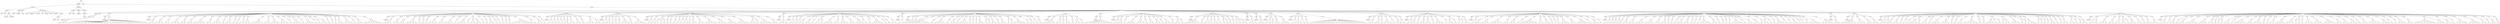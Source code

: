 digraph Tree {
	"t0" [label = "TEI"];
	"t1" [label = "teiHeader"];
	"t2" [label = "fileDesc"];
	"t3" [label = "titleStmt"];
	"t4" [label = "title"];
	"t5" [label = "title"];
	"t6" [label = "author"];
	"t7" [label = "surname"];
	"t8" [label = "forename"];
	"t9" [label = "publicationStmt"];
	"t10" [label = "editor"];
	"t11" [label = "publisher"];
	"t12" [label = "idno"];
	"t13" [label = "sourceDesc"];
	"t14" [label = "genre"];
	"t15" [label = "inspiration"];
	"t16" [label = "structure"];
	"t17" [label = "type"];
	"t18" [label = "periode"];
	"t19" [label = "taille"];
	"t20" [label = "permalien"];
	"t21" [label = "sources"];
	"t22" [label = "source"];
	"t23" [label = "author"];
	"t24" [label = "text"];
	"t25" [label = "profileDesc"];
	"t26" [label = "creation"];
	"t27" [label = "date"];
	"t28" [label = "date"];
	"t29" [label = "langUsage"];
	"t30" [label = "language"];
	"t31" [label = "textClass"];
	"t32" [label = "keywords"];
	"t33" [label = "term"];
	"t34" [label = "text"];
	"t35" [label = "body"];
	"t36" [label = "div1"];
	"t37" [label = "head"];
	"t38" [label = "div2"];
	"t39" [label = "head"];
	"t40" [label = "listPerson"];
	"t41" [label = "sp"];
	"t42" [label = "p"];
	"t43" [label = "s"];
	"t44" [label = "s"];
	"t45" [label = "s"];
	"t46" [label = "div2"];
	"t47" [label = "head"];
	"t48" [label = "listPerson"];
	"t49" [label = "sp"];
	"t50" [label = "p"];
	"t51" [label = "s"];
	"t52" [label = "s"];
	"t53" [label = "s"];
	"t54" [label = "s"];
	"t55" [label = "s"];
	"t56" [label = "s"];
	"t57" [label = "s"];
	"t58" [label = "s"];
	"t59" [label = "s"];
	"t60" [label = "s"];
	"t61" [label = "s"];
	"t62" [label = "s"];
	"t63" [label = "s"];
	"t64" [label = "s"];
	"t65" [label = "s"];
	"t66" [label = "s"];
	"t67" [label = "s"];
	"t68" [label = "s"];
	"t69" [label = "s"];
	"t70" [label = "s"];
	"t71" [label = "s"];
	"t72" [label = "s"];
	"t73" [label = "s"];
	"t74" [label = "s"];
	"t75" [label = "s"];
	"t76" [label = "div2"];
	"t77" [label = "head"];
	"t78" [label = "listPerson"];
	"t79" [label = "sp"];
	"t80" [label = "p"];
	"t81" [label = "s"];
	"t82" [label = "s"];
	"t83" [label = "sp"];
	"t84" [label = "p"];
	"t85" [label = "s"];
	"t86" [label = "s"];
	"t87" [label = "s"];
	"t88" [label = "sp"];
	"t89" [label = "p"];
	"t90" [label = "s"];
	"t91" [label = "s"];
	"t92" [label = "sp"];
	"t93" [label = "p"];
	"t94" [label = "s"];
	"t95" [label = "s"];
	"t96" [label = "s"];
	"t97" [label = "sp"];
	"t98" [label = "p"];
	"t99" [label = "s"];
	"t100" [label = "s"];
	"t101" [label = "sp"];
	"t102" [label = "p"];
	"t103" [label = "s"];
	"t104" [label = "s"];
	"t105" [label = "sp"];
	"t106" [label = "p"];
	"t107" [label = "s"];
	"t108" [label = "s"];
	"t109" [label = "s"];
	"t110" [label = "s"];
	"t111" [label = "sp"];
	"t112" [label = "p"];
	"t113" [label = "s"];
	"t114" [label = "s"];
	"t115" [label = "sp"];
	"t116" [label = "p"];
	"t117" [label = "s"];
	"t118" [label = "s"];
	"t119" [label = "s"];
	"t120" [label = "sp"];
	"t121" [label = "p"];
	"t122" [label = "s"];
	"t123" [label = "sp"];
	"t124" [label = "p"];
	"t125" [label = "s"];
	"t126" [label = "s"];
	"t127" [label = "sp"];
	"t128" [label = "p"];
	"t129" [label = "s"];
	"t130" [label = "sp"];
	"t131" [label = "p"];
	"t132" [label = "s"];
	"t133" [label = "sp"];
	"t134" [label = "p"];
	"t135" [label = "s"];
	"t136" [label = "sp"];
	"t137" [label = "p"];
	"t138" [label = "s"];
	"t139" [label = "s"];
	"t140" [label = "s"];
	"t141" [label = "sp"];
	"t142" [label = "p"];
	"t143" [label = "s"];
	"t144" [label = "s"];
	"t145" [label = "s"];
	"t146" [label = "s"];
	"t147" [label = "sp"];
	"t148" [label = "p"];
	"t149" [label = "s"];
	"t150" [label = "s"];
	"t151" [label = "sp"];
	"t152" [label = "p"];
	"t153" [label = "s"];
	"t154" [label = "s"];
	"t155" [label = "s"];
	"t156" [label = "sp"];
	"t157" [label = "p"];
	"t158" [label = "s"];
	"t159" [label = "s"];
	"t160" [label = "s"];
	"t161" [label = "sp"];
	"t162" [label = "p"];
	"t163" [label = "s"];
	"t164" [label = "sp"];
	"t165" [label = "p"];
	"t166" [label = "s"];
	"t167" [label = "s"];
	"t168" [label = "s"];
	"t169" [label = "sp"];
	"t170" [label = "p"];
	"t171" [label = "s"];
	"t172" [label = "sp"];
	"t173" [label = "p"];
	"t174" [label = "s"];
	"t175" [label = "s"];
	"t176" [label = "s"];
	"t177" [label = "sp"];
	"t178" [label = "p"];
	"t179" [label = "s"];
	"t180" [label = "sp"];
	"t181" [label = "p"];
	"t182" [label = "s"];
	"t183" [label = "sp"];
	"t184" [label = "p"];
	"t185" [label = "s"];
	"t186" [label = "s"];
	"t187" [label = "sp"];
	"t188" [label = "p"];
	"t189" [label = "s"];
	"t190" [label = "sp"];
	"t191" [label = "p"];
	"t192" [label = "s"];
	"t193" [label = "sp"];
	"t194" [label = "p"];
	"t195" [label = "s"];
	"t196" [label = "sp"];
	"t197" [label = "p"];
	"t198" [label = "s"];
	"t199" [label = "s"];
	"t200" [label = "sp"];
	"t201" [label = "p"];
	"t202" [label = "s"];
	"t203" [label = "s"];
	"t204" [label = "s"];
	"t205" [label = "sp"];
	"t206" [label = "p"];
	"t207" [label = "s"];
	"t208" [label = "sp"];
	"t209" [label = "p"];
	"t210" [label = "s"];
	"t211" [label = "s"];
	"t212" [label = "sp"];
	"t213" [label = "p"];
	"t214" [label = "s"];
	"t215" [label = "s"];
	"t216" [label = "s"];
	"t217" [label = "s"];
	"t218" [label = "s"];
	"t219" [label = "s"];
	"t220" [label = "div2"];
	"t221" [label = "head"];
	"t222" [label = "listPerson"];
	"t223" [label = "sp"];
	"t224" [label = "p"];
	"t225" [label = "s"];
	"t226" [label = "s"];
	"t227" [label = "s"];
	"t228" [label = "sp"];
	"t229" [label = "p"];
	"t230" [label = "s"];
	"t231" [label = "s"];
	"t232" [label = "sp"];
	"t233" [label = "p"];
	"t234" [label = "s"];
	"t235" [label = "s"];
	"t236" [label = "sp"];
	"t237" [label = "p"];
	"t238" [label = "s"];
	"t239" [label = "s"];
	"t240" [label = "s"];
	"t241" [label = "s"];
	"t242" [label = "sp"];
	"t243" [label = "p"];
	"t244" [label = "s"];
	"t245" [label = "sp"];
	"t246" [label = "p"];
	"t247" [label = "s"];
	"t248" [label = "sp"];
	"t249" [label = "p"];
	"t250" [label = "s"];
	"t251" [label = "sp"];
	"t252" [label = "p"];
	"t253" [label = "s"];
	"t254" [label = "s"];
	"t255" [label = "s"];
	"t256" [label = "sp"];
	"t257" [label = "p"];
	"t258" [label = "s"];
	"t259" [label = "s"];
	"t260" [label = "sp"];
	"t261" [label = "p"];
	"t262" [label = "s"];
	"t263" [label = "s"];
	"t264" [label = "s"];
	"t265" [label = "sp"];
	"t266" [label = "p"];
	"t267" [label = "s"];
	"t268" [label = "sp"];
	"t269" [label = "p"];
	"t270" [label = "s"];
	"t271" [label = "s"];
	"t272" [label = "s"];
	"t273" [label = "sp"];
	"t274" [label = "p"];
	"t275" [label = "s"];
	"t276" [label = "p"];
	"t277" [label = "s"];
	"t278" [label = "s"];
	"t279" [label = "p"];
	"t280" [label = "s"];
	"t281" [label = "s"];
	"t282" [label = "sp"];
	"t283" [label = "p"];
	"t284" [label = "s"];
	"t285" [label = "sp"];
	"t286" [label = "p"];
	"t287" [label = "s"];
	"t288" [label = "sp"];
	"t289" [label = "p"];
	"t290" [label = "s"];
	"t291" [label = "s"];
	"t292" [label = "sp"];
	"t293" [label = "p"];
	"t294" [label = "s"];
	"t295" [label = "sp"];
	"t296" [label = "p"];
	"t297" [label = "s"];
	"t298" [label = "sp"];
	"t299" [label = "p"];
	"t300" [label = "s"];
	"t301" [label = "sp"];
	"t302" [label = "p"];
	"t303" [label = "s"];
	"t304" [label = "sp"];
	"t305" [label = "p"];
	"t306" [label = "s"];
	"t307" [label = "sp"];
	"t308" [label = "p"];
	"t309" [label = "s"];
	"t310" [label = "s"];
	"t311" [label = "s"];
	"t312" [label = "s"];
	"t313" [label = "s"];
	"t314" [label = "s"];
	"t315" [label = "s"];
	"t316" [label = "sp"];
	"t317" [label = "p"];
	"t318" [label = "s"];
	"t319" [label = "sp"];
	"t320" [label = "p"];
	"t321" [label = "s"];
	"t322" [label = "s"];
	"t323" [label = "sp"];
	"t324" [label = "p"];
	"t325" [label = "s"];
	"t326" [label = "div2"];
	"t327" [label = "head"];
	"t328" [label = "listPerson"];
	"t329" [label = "sp"];
	"t330" [label = "p"];
	"t331" [label = "s"];
	"t332" [label = "sp"];
	"t333" [label = "p"];
	"t334" [label = "s"];
	"t335" [label = "sp"];
	"t336" [label = "p"];
	"t337" [label = "s"];
	"t338" [label = "sp"];
	"t339" [label = "p"];
	"t340" [label = "s"];
	"t341" [label = "sp"];
	"t342" [label = "p"];
	"t343" [label = "s"];
	"t344" [label = "sp"];
	"t345" [label = "p"];
	"t346" [label = "s"];
	"t347" [label = "s"];
	"t348" [label = "sp"];
	"t349" [label = "p"];
	"t350" [label = "s"];
	"t351" [label = "s"];
	"t352" [label = "sp"];
	"t353" [label = "p"];
	"t354" [label = "s"];
	"t355" [label = "s"];
	"t356" [label = "sp"];
	"t357" [label = "p"];
	"t358" [label = "s"];
	"t359" [label = "sp"];
	"t360" [label = "p"];
	"t361" [label = "s"];
	"t362" [label = "s"];
	"t363" [label = "s"];
	"t364" [label = "p"];
	"t365" [label = "s"];
	"t366" [label = "s"];
	"t367" [label = "div2"];
	"t368" [label = "head"];
	"t369" [label = "listPerson"];
	"t370" [label = "sp"];
	"t371" [label = "p"];
	"t372" [label = "s"];
	"t373" [label = "sp"];
	"t374" [label = "p"];
	"t375" [label = "s"];
	"t376" [label = "s"];
	"t377" [label = "sp"];
	"t378" [label = "p"];
	"t379" [label = "s"];
	"t380" [label = "sp"];
	"t381" [label = "p"];
	"t382" [label = "s"];
	"t383" [label = "sp"];
	"t384" [label = "p"];
	"t385" [label = "s"];
	"t386" [label = "sp"];
	"t387" [label = "p"];
	"t388" [label = "s"];
	"t389" [label = "s"];
	"t390" [label = "s"];
	"t391" [label = "sp"];
	"t392" [label = "p"];
	"t393" [label = "s"];
	"t394" [label = "sp"];
	"t395" [label = "p"];
	"t396" [label = "s"];
	"t397" [label = "s"];
	"t398" [label = "s"];
	"t399" [label = "s"];
	"t400" [label = "div2"];
	"t401" [label = "head"];
	"t402" [label = "listPerson"];
	"t403" [label = "sp"];
	"t404" [label = "p"];
	"t405" [label = "s"];
	"t406" [label = "sp"];
	"t407" [label = "p"];
	"t408" [label = "s"];
	"t409" [label = "sp"];
	"t410" [label = "p"];
	"t411" [label = "s"];
	"t412" [label = "s"];
	"t413" [label = "p"];
	"t414" [label = "s"];
	"t415" [label = "p"];
	"t416" [label = "s"];
	"t417" [label = "sp"];
	"t418" [label = "p"];
	"t419" [label = "s"];
	"t420" [label = "sp"];
	"t421" [label = "p"];
	"t422" [label = "s"];
	"t423" [label = "sp"];
	"t424" [label = "p"];
	"t425" [label = "s"];
	"t426" [label = "sp"];
	"t427" [label = "p"];
	"t428" [label = "s"];
	"t429" [label = "sp"];
	"t430" [label = "p"];
	"t431" [label = "s"];
	"t432" [label = "sp"];
	"t433" [label = "p"];
	"t434" [label = "s"];
	"t435" [label = "sp"];
	"t436" [label = "p"];
	"t437" [label = "s"];
	"t438" [label = "s"];
	"t439" [label = "sp"];
	"t440" [label = "p"];
	"t441" [label = "s"];
	"t442" [label = "s"];
	"t443" [label = "sp"];
	"t444" [label = "p"];
	"t445" [label = "s"];
	"t446" [label = "s"];
	"t447" [label = "sp"];
	"t448" [label = "p"];
	"t449" [label = "s"];
	"t450" [label = "s"];
	"t451" [label = "s"];
	"t452" [label = "s"];
	"t453" [label = "sp"];
	"t454" [label = "p"];
	"t455" [label = "s"];
	"t456" [label = "s"];
	"t457" [label = "s"];
	"t458" [label = "sp"];
	"t459" [label = "p"];
	"t460" [label = "s"];
	"t461" [label = "s"];
	"t462" [label = "s"];
	"t463" [label = "sp"];
	"t464" [label = "p"];
	"t465" [label = "s"];
	"t466" [label = "s"];
	"t467" [label = "s"];
	"t468" [label = "s"];
	"t469" [label = "sp"];
	"t470" [label = "p"];
	"t471" [label = "s"];
	"t472" [label = "s"];
	"t473" [label = "p"];
	"t474" [label = "s"];
	"t475" [label = "sp"];
	"t476" [label = "p"];
	"t477" [label = "s"];
	"t478" [label = "s"];
	"t479" [label = "s"];
	"t480" [label = "s"];
	"t481" [label = "sp"];
	"t482" [label = "p"];
	"t483" [label = "s"];
	"t484" [label = "s"];
	"t485" [label = "div2"];
	"t486" [label = "head"];
	"t487" [label = "listPerson"];
	"t488" [label = "sp"];
	"t489" [label = "p"];
	"t490" [label = "s"];
	"t491" [label = "s"];
	"t492" [label = "s"];
	"t493" [label = "div2"];
	"t494" [label = "head"];
	"t495" [label = "listPerson"];
	"t496" [label = "sp"];
	"t497" [label = "p"];
	"t498" [label = "s"];
	"t499" [label = "sp"];
	"t500" [label = "p"];
	"t501" [label = "s"];
	"t502" [label = "sp"];
	"t503" [label = "p"];
	"t504" [label = "s"];
	"t505" [label = "sp"];
	"t506" [label = "p"];
	"t507" [label = "s"];
	"t508" [label = "s"];
	"t509" [label = "sp"];
	"t510" [label = "p"];
	"t511" [label = "s"];
	"t512" [label = "s"];
	"t513" [label = "sp"];
	"t514" [label = "p"];
	"t515" [label = "s"];
	"t516" [label = "sp"];
	"t517" [label = "p"];
	"t518" [label = "s"];
	"t519" [label = "s"];
	"t520" [label = "p"];
	"t521" [label = "s"];
	"t522" [label = "sp"];
	"t523" [label = "p"];
	"t524" [label = "s"];
	"t525" [label = "s"];
	"t526" [label = "s"];
	"t527" [label = "sp"];
	"t528" [label = "p"];
	"t529" [label = "s"];
	"t530" [label = "s"];
	"t531" [label = "sp"];
	"t532" [label = "p"];
	"t533" [label = "s"];
	"t534" [label = "s"];
	"t535" [label = "s"];
	"t536" [label = "sp"];
	"t537" [label = "p"];
	"t538" [label = "s"];
	"t539" [label = "s"];
	"t540" [label = "sp"];
	"t541" [label = "p"];
	"t542" [label = "s"];
	"t543" [label = "s"];
	"t544" [label = "s"];
	"t545" [label = "sp"];
	"t546" [label = "p"];
	"t547" [label = "s"];
	"t548" [label = "sp"];
	"t549" [label = "p"];
	"t550" [label = "s"];
	"t551" [label = "sp"];
	"t552" [label = "p"];
	"t553" [label = "s"];
	"t554" [label = "s"];
	"t555" [label = "s"];
	"t556" [label = "s"];
	"t557" [label = "sp"];
	"t558" [label = "p"];
	"t559" [label = "s"];
	"t560" [label = "sp"];
	"t561" [label = "p"];
	"t562" [label = "s"];
	"t563" [label = "sp"];
	"t564" [label = "p"];
	"t565" [label = "s"];
	"t566" [label = "s"];
	"t567" [label = "div2"];
	"t568" [label = "head"];
	"t569" [label = "listPerson"];
	"t570" [label = "sp"];
	"t571" [label = "p"];
	"t572" [label = "s"];
	"t573" [label = "div2"];
	"t574" [label = "head"];
	"t575" [label = "listPerson"];
	"t576" [label = "sp"];
	"t577" [label = "p"];
	"t578" [label = "s"];
	"t579" [label = "sp"];
	"t580" [label = "p"];
	"t581" [label = "s"];
	"t582" [label = "sp"];
	"t583" [label = "p"];
	"t584" [label = "s"];
	"t585" [label = "sp"];
	"t586" [label = "p"];
	"t587" [label = "s"];
	"t588" [label = "s"];
	"t589" [label = "s"];
	"t590" [label = "s"];
	"t591" [label = "s"];
	"t592" [label = "s"];
	"t593" [label = "sp"];
	"t594" [label = "p"];
	"t595" [label = "s"];
	"t596" [label = "sp"];
	"t597" [label = "p"];
	"t598" [label = "s"];
	"t599" [label = "s"];
	"t600" [label = "s"];
	"t601" [label = "s"];
	"t602" [label = "sp"];
	"t603" [label = "p"];
	"t604" [label = "s"];
	"t605" [label = "sp"];
	"t606" [label = "p"];
	"t607" [label = "s"];
	"t608" [label = "s"];
	"t609" [label = "sp"];
	"t610" [label = "p"];
	"t611" [label = "s"];
	"t612" [label = "sp"];
	"t613" [label = "p"];
	"t614" [label = "s"];
	"t615" [label = "s"];
	"t616" [label = "s"];
	"t617" [label = "sp"];
	"t618" [label = "p"];
	"t619" [label = "s"];
	"t620" [label = "sp"];
	"t621" [label = "p"];
	"t622" [label = "s"];
	"t623" [label = "sp"];
	"t624" [label = "p"];
	"t625" [label = "s"];
	"t626" [label = "sp"];
	"t627" [label = "p"];
	"t628" [label = "s"];
	"t629" [label = "s"];
	"t630" [label = "sp"];
	"t631" [label = "p"];
	"t632" [label = "s"];
	"t633" [label = "p"];
	"t634" [label = "s"];
	"t635" [label = "sp"];
	"t636" [label = "p"];
	"t637" [label = "s"];
	"t638" [label = "s"];
	"t639" [label = "sp"];
	"t640" [label = "p"];
	"t641" [label = "s"];
	"t642" [label = "sp"];
	"t643" [label = "p"];
	"t644" [label = "s"];
	"t645" [label = "s"];
	"t646" [label = "sp"];
	"t647" [label = "p"];
	"t648" [label = "s"];
	"t649" [label = "p"];
	"t650" [label = "s"];
	"t651" [label = "sp"];
	"t652" [label = "p"];
	"t653" [label = "s"];
	"t654" [label = "s"];
	"t655" [label = "s"];
	"t656" [label = "s"];
	"t657" [label = "sp"];
	"t658" [label = "p"];
	"t659" [label = "s"];
	"t660" [label = "sp"];
	"t661" [label = "p"];
	"t662" [label = "s"];
	"t663" [label = "s"];
	"t664" [label = "sp"];
	"t665" [label = "p"];
	"t666" [label = "s"];
	"t667" [label = "sp"];
	"t668" [label = "p"];
	"t669" [label = "s"];
	"t670" [label = "div2"];
	"t671" [label = "head"];
	"t672" [label = "listPerson"];
	"t673" [label = "sp"];
	"t674" [label = "p"];
	"t675" [label = "s"];
	"t676" [label = "s"];
	"t677" [label = "s"];
	"t678" [label = "s"];
	"t679" [label = "sp"];
	"t680" [label = "p"];
	"t681" [label = "s"];
	"t682" [label = "s"];
	"t683" [label = "sp"];
	"t684" [label = "p"];
	"t685" [label = "s"];
	"t686" [label = "sp"];
	"t687" [label = "p"];
	"t688" [label = "s"];
	"t689" [label = "s"];
	"t690" [label = "sp"];
	"t691" [label = "p"];
	"t692" [label = "s"];
	"t693" [label = "sp"];
	"t694" [label = "p"];
	"t695" [label = "s"];
	"t696" [label = "s"];
	"t697" [label = "p"];
	"t698" [label = "s"];
	"t699" [label = "div2"];
	"t700" [label = "head"];
	"t701" [label = "listPerson"];
	"t702" [label = "sp"];
	"t703" [label = "p"];
	"t704" [label = "s"];
	"t705" [label = "s"];
	"t706" [label = "s"];
	"t707" [label = "s"];
	"t708" [label = "s"];
	"t709" [label = "s"];
	"t710" [label = "s"];
	"t711" [label = "s"];
	"t712" [label = "s"];
	"t713" [label = "div2"];
	"t714" [label = "head"];
	"t715" [label = "listPerson"];
	"t716" [label = "sp"];
	"t717" [label = "p"];
	"t718" [label = "s"];
	"t719" [label = "sp"];
	"t720" [label = "p"];
	"t721" [label = "s"];
	"t722" [label = "s"];
	"t723" [label = "sp"];
	"t724" [label = "p"];
	"t725" [label = "s"];
	"t726" [label = "sp"];
	"t727" [label = "p"];
	"t728" [label = "s"];
	"t729" [label = "s"];
	"t730" [label = "s"];
	"t731" [label = "sp"];
	"t732" [label = "p"];
	"t733" [label = "s"];
	"t734" [label = "s"];
	"t735" [label = "s"];
	"t736" [label = "sp"];
	"t737" [label = "p"];
	"t738" [label = "s"];
	"t739" [label = "sp"];
	"t740" [label = "p"];
	"t741" [label = "s"];
	"t742" [label = "s"];
	"t743" [label = "sp"];
	"t744" [label = "p"];
	"t745" [label = "s"];
	"t746" [label = "s"];
	"t747" [label = "sp"];
	"t748" [label = "p"];
	"t749" [label = "s"];
	"t750" [label = "sp"];
	"t751" [label = "p"];
	"t752" [label = "s"];
	"t753" [label = "s"];
	"t754" [label = "sp"];
	"t755" [label = "p"];
	"t756" [label = "s"];
	"t757" [label = "sp"];
	"t758" [label = "p"];
	"t759" [label = "s"];
	"t760" [label = "s"];
	"t761" [label = "p"];
	"t762" [label = "s"];
	"t763" [label = "div2"];
	"t764" [label = "head"];
	"t765" [label = "listPerson"];
	"t766" [label = "sp"];
	"t767" [label = "p"];
	"t768" [label = "s"];
	"t769" [label = "s"];
	"t770" [label = "s"];
	"t771" [label = "s"];
	"t772" [label = "s"];
	"t773" [label = "sp"];
	"t774" [label = "p"];
	"t775" [label = "s"];
	"t776" [label = "sp"];
	"t777" [label = "p"];
	"t778" [label = "s"];
	"t779" [label = "sp"];
	"t780" [label = "p"];
	"t781" [label = "s"];
	"t782" [label = "s"];
	"t783" [label = "sp"];
	"t784" [label = "p"];
	"t785" [label = "s"];
	"t786" [label = "s"];
	"t787" [label = "sp"];
	"t788" [label = "p"];
	"t789" [label = "s"];
	"t790" [label = "sp"];
	"t791" [label = "p"];
	"t792" [label = "s"];
	"t793" [label = "p"];
	"t794" [label = "s"];
	"t795" [label = "sp"];
	"t796" [label = "p"];
	"t797" [label = "s"];
	"t798" [label = "sp"];
	"t799" [label = "p"];
	"t800" [label = "s"];
	"t801" [label = "sp"];
	"t802" [label = "p"];
	"t803" [label = "s"];
	"t804" [label = "p"];
	"t805" [label = "s"];
	"t806" [label = "p"];
	"t807" [label = "s"];
	"t808" [label = "s"];
	"t809" [label = "div2"];
	"t810" [label = "head"];
	"t811" [label = "listPerson"];
	"t812" [label = "sp"];
	"t813" [label = "p"];
	"t814" [label = "s"];
	"t815" [label = "s"];
	"t816" [label = "s"];
	"t817" [label = "div2"];
	"t818" [label = "head"];
	"t819" [label = "listPerson"];
	"t820" [label = "sp"];
	"t821" [label = "p"];
	"t822" [label = "s"];
	"t823" [label = "s"];
	"t824" [label = "div2"];
	"t825" [label = "head"];
	"t826" [label = "listPerson"];
	"t827" [label = "sp"];
	"t828" [label = "p"];
	"t829" [label = "s"];
	"t830" [label = "p"];
	"t831" [label = "s"];
	"t832" [label = "s"];
	"t833" [label = "sp"];
	"t834" [label = "p"];
	"t835" [label = "s"];
	"t836" [label = "s"];
	"t837" [label = "sp"];
	"t838" [label = "p"];
	"t839" [label = "s"];
	"t840" [label = "s"];
	"t841" [label = "s"];
	"t842" [label = "div2"];
	"t843" [label = "head"];
	"t844" [label = "listPerson"];
	"t845" [label = "sp"];
	"t846" [label = "p"];
	"t847" [label = "s"];
	"t848" [label = "sp"];
	"t849" [label = "p"];
	"t850" [label = "s"];
	"t851" [label = "s"];
	"t852" [label = "s"];
	"t853" [label = "sp"];
	"t854" [label = "p"];
	"t855" [label = "s"];
	"t856" [label = "sp"];
	"t857" [label = "p"];
	"t858" [label = "s"];
	"t859" [label = "sp"];
	"t860" [label = "p"];
	"t861" [label = "s"];
	"t862" [label = "s"];
	"t863" [label = "s"];
	"t864" [label = "s"];
	"t865" [label = "s"];
	"t866" [label = "s"];
	"t867" [label = "s"];
	"t868" [label = "s"];
	"t869" [label = "s"];
	"t870" [label = "s"];
	"t871" [label = "s"];
	"t872" [label = "s"];
	"t873" [label = "s"];
	"t874" [label = "s"];
	"t875" [label = "s"];
	"t876" [label = "s"];
	"t877" [label = "s"];
	"t878" [label = "s"];
	"t879" [label = "div2"];
	"t880" [label = "head"];
	"t881" [label = "listPerson"];
	"t882" [label = "sp"];
	"t883" [label = "p"];
	"t884" [label = "s"];
	"t885" [label = "s"];
	"t886" [label = "sp"];
	"t887" [label = "p"];
	"t888" [label = "s"];
	"t889" [label = "s"];
	"t890" [label = "sp"];
	"t891" [label = "p"];
	"t892" [label = "s"];
	"t893" [label = "sp"];
	"t894" [label = "p"];
	"t895" [label = "s"];
	"t896" [label = "s"];
	"t897" [label = "s"];
	"t898" [label = "sp"];
	"t899" [label = "p"];
	"t900" [label = "s"];
	"t901" [label = "sp"];
	"t902" [label = "p"];
	"t903" [label = "s"];
	"t904" [label = "s"];
	"t905" [label = "sp"];
	"t906" [label = "p"];
	"t907" [label = "s"];
	"t908" [label = "div2"];
	"t909" [label = "head"];
	"t910" [label = "listPerson"];
	"t911" [label = "sp"];
	"t912" [label = "p"];
	"t913" [label = "s"];
	"t914" [label = "sp"];
	"t915" [label = "p"];
	"t916" [label = "s"];
	"t917" [label = "s"];
	"t918" [label = "sp"];
	"t919" [label = "p"];
	"t920" [label = "s"];
	"t921" [label = "sp"];
	"t922" [label = "p"];
	"t923" [label = "s"];
	"t924" [label = "s"];
	"t925" [label = "sp"];
	"t926" [label = "p"];
	"t927" [label = "s"];
	"t928" [label = "s"];
	"t929" [label = "sp"];
	"t930" [label = "p"];
	"t931" [label = "s"];
	"t932" [label = "sp"];
	"t933" [label = "p"];
	"t934" [label = "s"];
	"t935" [label = "s"];
	"t936" [label = "s"];
	"t937" [label = "sp"];
	"t938" [label = "p"];
	"t939" [label = "s"];
	"t940" [label = "sp"];
	"t941" [label = "p"];
	"t942" [label = "s"];
	"t943" [label = "s"];
	"t944" [label = "p"];
	"t945" [label = "s"];
	"t946" [label = "sp"];
	"t947" [label = "p"];
	"t948" [label = "s"];
	"t949" [label = "p"];
	"t950" [label = "s"];
	"t951" [label = "sp"];
	"t952" [label = "p"];
	"t953" [label = "s"];
	"t954" [label = "s"];
	"t955" [label = "div2"];
	"t956" [label = "head"];
	"t957" [label = "listPerson"];
	"t958" [label = "sp"];
	"t959" [label = "p"];
	"t960" [label = "s"];
	"t961" [label = "sp"];
	"t962" [label = "p"];
	"t963" [label = "s"];
	"t964" [label = "s"];
	"t965" [label = "sp"];
	"t966" [label = "p"];
	"t967" [label = "s"];
	"t968" [label = "s"];
	"t969" [label = "s"];
	"t970" [label = "sp"];
	"t971" [label = "p"];
	"t972" [label = "s"];
	"t973" [label = "s"];
	"t974" [label = "s"];
	"t975" [label = "s"];
	"t976" [label = "sp"];
	"t977" [label = "p"];
	"t978" [label = "s"];
	"t979" [label = "s"];
	"t980" [label = "sp"];
	"t981" [label = "p"];
	"t982" [label = "s"];
	"t983" [label = "s"];
	"t984" [label = "sp"];
	"t985" [label = "p"];
	"t986" [label = "s"];
	"t987" [label = "sp"];
	"t988" [label = "p"];
	"t989" [label = "s"];
	"t990" [label = "s"];
	"t991" [label = "s"];
	"t992" [label = "s"];
	"t993" [label = "s"];
	"t994" [label = "s"];
	"t995" [label = "sp"];
	"t996" [label = "p"];
	"t997" [label = "s"];
	"t998" [label = "s"];
	"t999" [label = "sp"];
	"t1000" [label = "p"];
	"t1001" [label = "s"];
	"t1002" [label = "s"];
	"t1003" [label = "sp"];
	"t1004" [label = "p"];
	"t1005" [label = "s"];
	"t1006" [label = "sp"];
	"t1007" [label = "p"];
	"t1008" [label = "s"];
	"t1009" [label = "sp"];
	"t1010" [label = "p"];
	"t1011" [label = "s"];
	"t1012" [label = "sp"];
	"t1013" [label = "p"];
	"t1014" [label = "s"];
	"t1015" [label = "s"];
	"t1016" [label = "s"];
	"t1017" [label = "sp"];
	"t1018" [label = "p"];
	"t1019" [label = "s"];
	"t1020" [label = "s"];
	"t1021" [label = "sp"];
	"t1022" [label = "p"];
	"t1023" [label = "s"];
	"t1024" [label = "s"];
	"t1025" [label = "s"];
	"t1026" [label = "s"];
	"t1027" [label = "sp"];
	"t1028" [label = "p"];
	"t1029" [label = "s"];
	"t1030" [label = "sp"];
	"t1031" [label = "p"];
	"t1032" [label = "s"];
	"t1033" [label = "s"];
	"t1034" [label = "sp"];
	"t1035" [label = "p"];
	"t1036" [label = "s"];
	"t1037" [label = "div2"];
	"t1038" [label = "head"];
	"t1039" [label = "listPerson"];
	"t1040" [label = "sp"];
	"t1041" [label = "p"];
	"t1042" [label = "s"];
	"t1043" [label = "sp"];
	"t1044" [label = "p"];
	"t1045" [label = "s"];
	"t1046" [label = "sp"];
	"t1047" [label = "p"];
	"t1048" [label = "s"];
	"t1049" [label = "sp"];
	"t1050" [label = "p"];
	"t1051" [label = "s"];
	"t1052" [label = "sp"];
	"t1053" [label = "p"];
	"t1054" [label = "s"];
	"t1055" [label = "s"];
	"t1056" [label = "sp"];
	"t1057" [label = "p"];
	"t1058" [label = "s"];
	"t1059" [label = "s"];
	"t1060" [label = "sp"];
	"t1061" [label = "p"];
	"t1062" [label = "s"];
	"t1063" [label = "s"];
	"t1064" [label = "sp"];
	"t1065" [label = "p"];
	"t1066" [label = "s"];
	"t1067" [label = "s"];
	"t1068" [label = "s"];
	"t1069" [label = "sp"];
	"t1070" [label = "p"];
	"t1071" [label = "s"];
	"t1072" [label = "s"];
	"t1073" [label = "s"];
	"t1074" [label = "sp"];
	"t1075" [label = "p"];
	"t1076" [label = "s"];
	"t1077" [label = "s"];
	"t1078" [label = "sp"];
	"t1079" [label = "p"];
	"t1080" [label = "s"];
	"t1081" [label = "s"];
	"t1082" [label = "sp"];
	"t1083" [label = "p"];
	"t1084" [label = "s"];
	"t1085" [label = "sp"];
	"t1086" [label = "p"];
	"t1087" [label = "s"];
	"t1088" [label = "sp"];
	"t1089" [label = "p"];
	"t1090" [label = "s"];
	"t1091" [label = "sp"];
	"t1092" [label = "p"];
	"t1093" [label = "s"];
	"t1094" [label = "s"];
	"t1095" [label = "sp"];
	"t1096" [label = "p"];
	"t1097" [label = "s"];
	"t1098" [label = "s"];
	"t1099" [label = "sp"];
	"t1100" [label = "p"];
	"t1101" [label = "s"];
	"t1102" [label = "sp"];
	"t1103" [label = "p"];
	"t1104" [label = "s"];
	"t1105" [label = "sp"];
	"t1106" [label = "p"];
	"t1107" [label = "s"];
	"t1108" [label = "sp"];
	"t1109" [label = "p"];
	"t1110" [label = "s"];
	"t1111" [label = "s"];
	"t1112" [label = "s"];
	"t1113" [label = "s"];
	"t1114" [label = "sp"];
	"t1115" [label = "p"];
	"t1116" [label = "s"];
	"t1117" [label = "s"];
	"t1118" [label = "sp"];
	"t1119" [label = "p"];
	"t1120" [label = "s"];
	"t1121" [label = "sp"];
	"t1122" [label = "p"];
	"t1123" [label = "s"];
	"t1124" [label = "sp"];
	"t1125" [label = "p"];
	"t1126" [label = "s"];
	"t1127" [label = "sp"];
	"t1128" [label = "p"];
	"t1129" [label = "s"];
	"t1130" [label = "sp"];
	"t1131" [label = "p"];
	"t1132" [label = "s"];
	"t1133" [label = "s"];
	"t1134" [label = "s"];
	"t1135" [label = "s"];
	"t1136" [label = "sp"];
	"t1137" [label = "p"];
	"t1138" [label = "s"];
	"t1139" [label = "sp"];
	"t1140" [label = "p"];
	"t1141" [label = "s"];
	"t1142" [label = "s"];
	"t1143" [label = "sp"];
	"t1144" [label = "p"];
	"t1145" [label = "s"];
	"t1146" [label = "s"];
	"t1147" [label = "sp"];
	"t1148" [label = "p"];
	"t1149" [label = "s"];
	"t1150" [label = "sp"];
	"t1151" [label = "p"];
	"t1152" [label = "s"];
	"t1153" [label = "s"];
	"t1154" [label = "p"];
	"t1155" [label = "s"];
	"t1156" [label = "sp"];
	"t1157" [label = "p"];
	"t1158" [label = "s"];
	"t1159" [label = "sp"];
	"t1160" [label = "p"];
	"t1161" [label = "s"];
	"t1162" [label = "s"];
	"t1163" [label = "s"];
	"t1164" [label = "sp"];
	"t1165" [label = "p"];
	"t1166" [label = "s"];
	"t1167" [label = "sp"];
	"t1168" [label = "p"];
	"t1169" [label = "s"];
	"t1170" [label = "sp"];
	"t1171" [label = "p"];
	"t1172" [label = "s"];
	"t1173" [label = "s"];
	"t1174" [label = "sp"];
	"t1175" [label = "p"];
	"t1176" [label = "s"];
	"t1177" [label = "sp"];
	"t1178" [label = "p"];
	"t1179" [label = "s"];
	"t1180" [label = "sp"];
	"t1181" [label = "p"];
	"t1182" [label = "s"];
	"t1183" [label = "sp"];
	"t1184" [label = "p"];
	"t1185" [label = "s"];
	"t1186" [label = "s"];
	"t1187" [label = "s"];
	"t1188" [label = "s"];
	"t1189" [label = "sp"];
	"t1190" [label = "p"];
	"t1191" [label = "s"];
	"t1192" [label = "s"];
	"t1193" [label = "s"];
	"t1194" [label = "s"];
	"t1195" [label = "div2"];
	"t1196" [label = "head"];
	"t1197" [label = "listPerson"];
	"t1198" [label = "sp"];
	"t1199" [label = "p"];
	"t1200" [label = "s"];
	"t1201" [label = "s"];
	"t1202" [label = "div2"];
	"t1203" [label = "head"];
	"t1204" [label = "listPerson"];
	"t1205" [label = "sp"];
	"t1206" [label = "p"];
	"t1207" [label = "s"];
	"t1208" [label = "s"];
	"t1209" [label = "s"];
	"t1210" [label = "s"];
	"t1211" [label = "s"];
	"t1212" [label = "sp"];
	"t1213" [label = "p"];
	"t1214" [label = "s"];
	"t1215" [label = "s"];
	"t1216" [label = "s"];
	"t1217" [label = "sp"];
	"t1218" [label = "p"];
	"t1219" [label = "s"];
	"t1220" [label = "s"];
	"t1221" [label = "sp"];
	"t1222" [label = "p"];
	"t1223" [label = "s"];
	"t1224" [label = "s"];
	"t1225" [label = "div2"];
	"t1226" [label = "head"];
	"t1227" [label = "listPerson"];
	"t1228" [label = "sp"];
	"t1229" [label = "p"];
	"t1230" [label = "s"];
	"t1231" [label = "sp"];
	"t1232" [label = "p"];
	"t1233" [label = "s"];
	"t1234" [label = "sp"];
	"t1235" [label = "p"];
	"t1236" [label = "s"];
	"t1237" [label = "s"];
	"t1238" [label = "sp"];
	"t1239" [label = "p"];
	"t1240" [label = "s"];
	"t1241" [label = "s"];
	"t1242" [label = "sp"];
	"t1243" [label = "p"];
	"t1244" [label = "s"];
	"t1245" [label = "sp"];
	"t1246" [label = "p"];
	"t1247" [label = "s"];
	"t1248" [label = "sp"];
	"t1249" [label = "p"];
	"t1250" [label = "s"];
	"t1251" [label = "sp"];
	"t1252" [label = "p"];
	"t1253" [label = "s"];
	"t1254" [label = "s"];
	"t1255" [label = "s"];
	"t1256" [label = "p"];
	"t1257" [label = "s"];
	"t1258" [label = "sp"];
	"t1259" [label = "p"];
	"t1260" [label = "s"];
	"t1261" [label = "s"];
	"t1262" [label = "sp"];
	"t1263" [label = "p"];
	"t1264" [label = "s"];
	"t1265" [label = "sp"];
	"t1266" [label = "p"];
	"t1267" [label = "s"];
	"t1268" [label = "s"];
	"t1269" [label = "s"];
	"t1270" [label = "sp"];
	"t1271" [label = "p"];
	"t1272" [label = "s"];
	"t1273" [label = "s"];
	"t1274" [label = "s"];
	"t1275" [label = "sp"];
	"t1276" [label = "p"];
	"t1277" [label = "s"];
	"t1278" [label = "sp"];
	"t1279" [label = "p"];
	"t1280" [label = "s"];
	"t1281" [label = "sp"];
	"t1282" [label = "p"];
	"t1283" [label = "s"];
	"t1284" [label = "s"];
	"t1285" [label = "sp"];
	"t1286" [label = "p"];
	"t1287" [label = "s"];
	"t1288" [label = "s"];
	"t1289" [label = "s"];
	"t1290" [label = "s"];
	"t1291" [label = "s"];
	"t1292" [label = "sp"];
	"t1293" [label = "p"];
	"t1294" [label = "s"];
	"t1295" [label = "sp"];
	"t1296" [label = "p"];
	"t1297" [label = "s"];
	"t1298" [label = "sp"];
	"t1299" [label = "p"];
	"t1300" [label = "s"];
	"t1301" [label = "s"];
	"t1302" [label = "s"];
	"t1303" [label = "p"];
	"t1304" [label = "s"];
	"t1305" [label = "p"];
	"t1306" [label = "s"];
	"t1307" [label = "sp"];
	"t1308" [label = "p"];
	"t1309" [label = "s"];
	"t1310" [label = "p"];
	"t1311" [label = "s"];
	"t1312" [label = "s"];
	"t1313" [label = "sp"];
	"t1314" [label = "p"];
	"t1315" [label = "s"];
	"t1316" [label = "s"];
	"t1317" [label = "s"];
	"t1318" [label = "sp"];
	"t1319" [label = "p"];
	"t1320" [label = "s"];
	"t1321" [label = "sp"];
	"t1322" [label = "p"];
	"t1323" [label = "s"];
	"t1324" [label = "sp"];
	"t1325" [label = "p"];
	"t1326" [label = "s"];
	"t1327" [label = "s"];
	"t1328" [label = "s"];
	"t1329" [label = "sp"];
	"t1330" [label = "p"];
	"t1331" [label = "s"];
	"t1332" [label = "p"];
	"t1333" [label = "s"];
	"t1334" [label = "sp"];
	"t1335" [label = "p"];
	"t1336" [label = "s"];
	"t1337" [label = "sp"];
	"t1338" [label = "p"];
	"t1339" [label = "s"];
	"t1340" [label = "sp"];
	"t1341" [label = "p"];
	"t1342" [label = "s"];
	"t1343" [label = "s"];
	"t1344" [label = "sp"];
	"t1345" [label = "p"];
	"t1346" [label = "s"];
	"t1347" [label = "sp"];
	"t1348" [label = "p"];
	"t1349" [label = "s"];
	"t1350" [label = "sp"];
	"t1351" [label = "p"];
	"t1352" [label = "s"];
	"t1353" [label = "s"];
	"t1354" [label = "sp"];
	"t1355" [label = "p"];
	"t1356" [label = "s"];
	"t1357" [label = "s"];
	"t1358" [label = "p"];
	"t1359" [label = "s"];
	"t1360" [label = "sp"];
	"t1361" [label = "p"];
	"t1362" [label = "s"];
	"t1363" [label = "sp"];
	"t1364" [label = "p"];
	"t1365" [label = "s"];
	"t1366" [label = "s"];
	"t1367" [label = "div2"];
	"t1368" [label = "head"];
	"t1369" [label = "listPerson"];
	"t1370" [label = "sp"];
	"t1371" [label = "p"];
	"t1372" [label = "s"];
	"t1373" [label = "p"];
	"t1374" [label = "s"];
	"t1375" [label = "s"];
	"t1376" [label = "sp"];
	"t1377" [label = "p"];
	"t1378" [label = "s"];
	"t1379" [label = "s"];
	"t1380" [label = "s"];
	"t1381" [label = "sp"];
	"t1382" [label = "p"];
	"t1383" [label = "s"];
	"t1384" [label = "s"];
	"t1385" [label = "sp"];
	"t1386" [label = "p"];
	"t1387" [label = "s"];
	"t1388" [label = "s"];
	"t1389" [label = "sp"];
	"t1390" [label = "p"];
	"t1391" [label = "s"];
	"t1392" [label = "s"];
	"t1393" [label = "p"];
	"t1394" [label = "s"];
	"t1395" [label = "sp"];
	"t1396" [label = "p"];
	"t1397" [label = "s"];
	"t1398" [label = "s"];
	"t1399" [label = "sp"];
	"t1400" [label = "p"];
	"t1401" [label = "s"];
	"t1402" [label = "s"];
	"t1403" [label = "sp"];
	"t1404" [label = "p"];
	"t1405" [label = "s"];
	"t1406" [label = "sp"];
	"t1407" [label = "p"];
	"t1408" [label = "s"];
	"t1409" [label = "s"];
	"t1410" [label = "sp"];
	"t1411" [label = "p"];
	"t1412" [label = "s"];
	"t1413" [label = "s"];
	"t1414" [label = "div2"];
	"t1415" [label = "head"];
	"t1416" [label = "listPerson"];
	"t1417" [label = "sp"];
	"t1418" [label = "p"];
	"t1419" [label = "s"];
	"t1420" [label = "s"];
	"t1421" [label = "sp"];
	"t1422" [label = "p"];
	"t1423" [label = "s"];
	"t1424" [label = "sp"];
	"t1425" [label = "p"];
	"t1426" [label = "s"];
	"t1427" [label = "s"];
	"t1428" [label = "sp"];
	"t1429" [label = "p"];
	"t1430" [label = "s"];
	"t1431" [label = "sp"];
	"t1432" [label = "p"];
	"t1433" [label = "s"];
	"t1434" [label = "s"];
	"t1435" [label = "sp"];
	"t1436" [label = "p"];
	"t1437" [label = "s"];
	"t1438" [label = "s"];
	"t1439" [label = "s"];
	"t1440" [label = "s"];
	"t1441" [label = "sp"];
	"t1442" [label = "p"];
	"t1443" [label = "s"];
	"t1444" [label = "s"];
	"t1445" [label = "s"];
	"t1446" [label = "sp"];
	"t1447" [label = "p"];
	"t1448" [label = "s"];
	"t1449" [label = "s"];
	"t1450" [label = "sp"];
	"t1451" [label = "p"];
	"t1452" [label = "s"];
	"t1453" [label = "sp"];
	"t1454" [label = "p"];
	"t1455" [label = "s"];
	"t1456" [label = "p"];
	"t1457" [label = "s"];
	"t1458" [label = "sp"];
	"t1459" [label = "p"];
	"t1460" [label = "s"];
	"t1461" [label = "s"];
	"t1462" [label = "sp"];
	"t1463" [label = "p"];
	"t1464" [label = "s"];
	"t1465" [label = "sp"];
	"t1466" [label = "p"];
	"t1467" [label = "s"];
	"t1468" [label = "s"];
	"t1469" [label = "s"];
	"t1470" [label = "s"];
	"t1471" [label = "sp"];
	"t1472" [label = "p"];
	"t1473" [label = "s"];
	"t1474" [label = "s"];
	"t1475" [label = "sp"];
	"t1476" [label = "p"];
	"t1477" [label = "s"];
	"t1478" [label = "s"];
	"t1479" [label = "s"];
	"t1480" [label = "sp"];
	"t1481" [label = "p"];
	"t1482" [label = "s"];
	"t1483" [label = "sp"];
	"t1484" [label = "p"];
	"t1485" [label = "s"];
	"t1486" [label = "sp"];
	"t1487" [label = "p"];
	"t1488" [label = "s"];
	"t1489" [label = "s"];
	"t1490" [label = "sp"];
	"t1491" [label = "p"];
	"t1492" [label = "s"];
	"t1493" [label = "s"];
	"t1494" [label = "s"];
	"t1495" [label = "sp"];
	"t1496" [label = "p"];
	"t1497" [label = "s"];
	"t1498" [label = "s"];
	"t1499" [label = "s"];
	"t1500" [label = "sp"];
	"t1501" [label = "p"];
	"t1502" [label = "s"];
	"t1503" [label = "p"];
	"t1504" [label = "s"];
	"t1505" [label = "sp"];
	"t1506" [label = "p"];
	"t1507" [label = "s"];
	"t1508" [label = "sp"];
	"t1509" [label = "p"];
	"t1510" [label = "s"];
	"t1511" [label = "s"];
	"t1512" [label = "s"];
	"t1513" [label = "sp"];
	"t1514" [label = "p"];
	"t1515" [label = "s"];
	"t1516" [label = "s"];
	"t1517" [label = "s"];
	"t1518" [label = "sp"];
	"t1519" [label = "p"];
	"t1520" [label = "s"];
	"t1521" [label = "s"];
	"t1522" [label = "s"];
	"t1523" [label = "s"];
	"t1524" [label = "sp"];
	"t1525" [label = "p"];
	"t1526" [label = "s"];
	"t1527" [label = "s"];
	"t1528" [label = "sp"];
	"t1529" [label = "p"];
	"t1530" [label = "s"];
	"t1531" [label = "s"];
	"t1532" [label = "sp"];
	"t1533" [label = "p"];
	"t1534" [label = "s"];
	"t1535" [label = "s"];
	"t1536" [label = "s"];
	"t1537" [label = "sp"];
	"t1538" [label = "p"];
	"t1539" [label = "s"];
	"t1540" [label = "sp"];
	"t1541" [label = "p"];
	"t1542" [label = "s"];
	"t1543" [label = "s"];
	"t1544" [label = "sp"];
	"t1545" [label = "p"];
	"t1546" [label = "s"];
	"t1547" [label = "s"];
	"t1548" [label = "s"];
	"t1549" [label = "s"];
	"t1550" [label = "sp"];
	"t1551" [label = "p"];
	"t1552" [label = "s"];
	"t1553" [label = "s"];
	"t1554" [label = "s"];
	"t1555" [label = "sp"];
	"t1556" [label = "p"];
	"t1557" [label = "s"];
	"t1558" [label = "sp"];
	"t1559" [label = "p"];
	"t1560" [label = "s"];
	"t1561" [label = "sp"];
	"t1562" [label = "p"];
	"t1563" [label = "s"];
	"t1564" [label = "s"];
	"t1565" [label = "s"];
	"t1566" [label = "sp"];
	"t1567" [label = "p"];
	"t1568" [label = "s"];
	"t1569" [label = "s"];
	"t1570" [label = "sp"];
	"t1571" [label = "p"];
	"t1572" [label = "s"];
	"t1573" [label = "s"];
	"t1574" [label = "s"];
	"t1575" [label = "s"];
	"t1576" [label = "s"];
	"t1577" [label = "s"];
	"t1578" [label = "s"];
	"t1579" [label = "p"];
	"t1580" [label = "s"];
	"t1581" [label = "s"];
	"t1582" [label = "s"];
	"t1583" [label = "sp"];
	"t1584" [label = "p"];
	"t1585" [label = "s"];
	"t1586" [label = "s"];
	"t1587" [label = "sp"];
	"t1588" [label = "p"];
	"t1589" [label = "s"];
	"t1590" [label = "sp"];
	"t1591" [label = "p"];
	"t1592" [label = "s"];
	"t1593" [label = "s"];
	"t1594" [label = "s"];
	"t1595" [label = "s"];
	"t1596" [label = "sp"];
	"t1597" [label = "p"];
	"t1598" [label = "s"];
	"t1599" [label = "s"];
	"t1600" [label = "s"];
	"t1601" [label = "s"];
	"t1602" [label = "sp"];
	"t1603" [label = "p"];
	"t1604" [label = "s"];
	"t1605" [label = "s"];
	"t1606" [label = "sp"];
	"t1607" [label = "p"];
	"t1608" [label = "s"];
	"t1609" [label = "sp"];
	"t1610" [label = "p"];
	"t1611" [label = "s"];
	"t1612" [label = "s"];
	"t1613" [label = "sp"];
	"t1614" [label = "p"];
	"t1615" [label = "s"];
	"t0" -> "t1";
	"t1" -> "t2";
	"t2" -> "t3";
	"t3" -> "t4";
	"t3" -> "t5";
	"t3" -> "t6";
	"t6" -> "t7";
	"t6" -> "t8";
	"t2" -> "t9";
	"t9" -> "t10";
	"t9" -> "t11";
	"t9" -> "t12";
	"t2" -> "t13";
	"t13" -> "t14";
	"t13" -> "t15";
	"t13" -> "t16";
	"t13" -> "t17";
	"t13" -> "t18";
	"t13" -> "t19";
	"t13" -> "t20";
	"t13" -> "t21";
	"t21" -> "t22";
	"t22" -> "t23";
	"t22" -> "t24";
	"t1" -> "t25";
	"t25" -> "t26";
	"t26" -> "t27";
	"t26" -> "t28";
	"t25" -> "t29";
	"t29" -> "t30";
	"t25" -> "t31";
	"t31" -> "t32";
	"t32" -> "t33";
	"t0" -> "t34";
	"t34" -> "t35";
	"t35" -> "t36";
	"t36" -> "t37";
	"t36" -> "t38";
	"t38" -> "t39";
	"t39" -> "t40";
	"t38" -> "t41";
	"t41" -> "t42";
	"t42" -> "t43";
	"t42" -> "t44";
	"t42" -> "t45";
	"t36" -> "t46";
	"t46" -> "t47";
	"t47" -> "t48";
	"t46" -> "t49";
	"t49" -> "t50";
	"t50" -> "t51";
	"t50" -> "t52";
	"t50" -> "t53";
	"t50" -> "t54";
	"t50" -> "t55";
	"t50" -> "t56";
	"t50" -> "t57";
	"t50" -> "t58";
	"t50" -> "t59";
	"t50" -> "t60";
	"t50" -> "t61";
	"t50" -> "t62";
	"t50" -> "t63";
	"t50" -> "t64";
	"t50" -> "t65";
	"t50" -> "t66";
	"t50" -> "t67";
	"t50" -> "t68";
	"t50" -> "t69";
	"t50" -> "t70";
	"t50" -> "t71";
	"t50" -> "t72";
	"t50" -> "t73";
	"t50" -> "t74";
	"t50" -> "t75";
	"t36" -> "t76";
	"t76" -> "t77";
	"t77" -> "t78";
	"t76" -> "t79";
	"t79" -> "t80";
	"t80" -> "t81";
	"t80" -> "t82";
	"t76" -> "t83";
	"t83" -> "t84";
	"t84" -> "t85";
	"t84" -> "t86";
	"t84" -> "t87";
	"t76" -> "t88";
	"t88" -> "t89";
	"t89" -> "t90";
	"t89" -> "t91";
	"t76" -> "t92";
	"t92" -> "t93";
	"t93" -> "t94";
	"t93" -> "t95";
	"t93" -> "t96";
	"t76" -> "t97";
	"t97" -> "t98";
	"t98" -> "t99";
	"t98" -> "t100";
	"t76" -> "t101";
	"t101" -> "t102";
	"t102" -> "t103";
	"t102" -> "t104";
	"t76" -> "t105";
	"t105" -> "t106";
	"t106" -> "t107";
	"t106" -> "t108";
	"t106" -> "t109";
	"t106" -> "t110";
	"t76" -> "t111";
	"t111" -> "t112";
	"t112" -> "t113";
	"t112" -> "t114";
	"t76" -> "t115";
	"t115" -> "t116";
	"t116" -> "t117";
	"t116" -> "t118";
	"t116" -> "t119";
	"t76" -> "t120";
	"t120" -> "t121";
	"t121" -> "t122";
	"t76" -> "t123";
	"t123" -> "t124";
	"t124" -> "t125";
	"t124" -> "t126";
	"t76" -> "t127";
	"t127" -> "t128";
	"t128" -> "t129";
	"t76" -> "t130";
	"t130" -> "t131";
	"t131" -> "t132";
	"t76" -> "t133";
	"t133" -> "t134";
	"t134" -> "t135";
	"t76" -> "t136";
	"t136" -> "t137";
	"t137" -> "t138";
	"t137" -> "t139";
	"t137" -> "t140";
	"t76" -> "t141";
	"t141" -> "t142";
	"t142" -> "t143";
	"t142" -> "t144";
	"t142" -> "t145";
	"t142" -> "t146";
	"t76" -> "t147";
	"t147" -> "t148";
	"t148" -> "t149";
	"t148" -> "t150";
	"t76" -> "t151";
	"t151" -> "t152";
	"t152" -> "t153";
	"t152" -> "t154";
	"t152" -> "t155";
	"t76" -> "t156";
	"t156" -> "t157";
	"t157" -> "t158";
	"t157" -> "t159";
	"t157" -> "t160";
	"t76" -> "t161";
	"t161" -> "t162";
	"t162" -> "t163";
	"t76" -> "t164";
	"t164" -> "t165";
	"t165" -> "t166";
	"t165" -> "t167";
	"t165" -> "t168";
	"t76" -> "t169";
	"t169" -> "t170";
	"t170" -> "t171";
	"t76" -> "t172";
	"t172" -> "t173";
	"t173" -> "t174";
	"t173" -> "t175";
	"t173" -> "t176";
	"t76" -> "t177";
	"t177" -> "t178";
	"t178" -> "t179";
	"t76" -> "t180";
	"t180" -> "t181";
	"t181" -> "t182";
	"t76" -> "t183";
	"t183" -> "t184";
	"t184" -> "t185";
	"t184" -> "t186";
	"t76" -> "t187";
	"t187" -> "t188";
	"t188" -> "t189";
	"t76" -> "t190";
	"t190" -> "t191";
	"t191" -> "t192";
	"t76" -> "t193";
	"t193" -> "t194";
	"t194" -> "t195";
	"t76" -> "t196";
	"t196" -> "t197";
	"t197" -> "t198";
	"t197" -> "t199";
	"t76" -> "t200";
	"t200" -> "t201";
	"t201" -> "t202";
	"t201" -> "t203";
	"t201" -> "t204";
	"t76" -> "t205";
	"t205" -> "t206";
	"t206" -> "t207";
	"t76" -> "t208";
	"t208" -> "t209";
	"t209" -> "t210";
	"t209" -> "t211";
	"t76" -> "t212";
	"t212" -> "t213";
	"t213" -> "t214";
	"t213" -> "t215";
	"t213" -> "t216";
	"t213" -> "t217";
	"t213" -> "t218";
	"t213" -> "t219";
	"t36" -> "t220";
	"t220" -> "t221";
	"t221" -> "t222";
	"t220" -> "t223";
	"t223" -> "t224";
	"t224" -> "t225";
	"t224" -> "t226";
	"t224" -> "t227";
	"t220" -> "t228";
	"t228" -> "t229";
	"t229" -> "t230";
	"t229" -> "t231";
	"t220" -> "t232";
	"t232" -> "t233";
	"t233" -> "t234";
	"t233" -> "t235";
	"t220" -> "t236";
	"t236" -> "t237";
	"t237" -> "t238";
	"t237" -> "t239";
	"t237" -> "t240";
	"t237" -> "t241";
	"t220" -> "t242";
	"t242" -> "t243";
	"t243" -> "t244";
	"t220" -> "t245";
	"t245" -> "t246";
	"t246" -> "t247";
	"t220" -> "t248";
	"t248" -> "t249";
	"t249" -> "t250";
	"t220" -> "t251";
	"t251" -> "t252";
	"t252" -> "t253";
	"t252" -> "t254";
	"t252" -> "t255";
	"t220" -> "t256";
	"t256" -> "t257";
	"t257" -> "t258";
	"t257" -> "t259";
	"t220" -> "t260";
	"t260" -> "t261";
	"t261" -> "t262";
	"t261" -> "t263";
	"t261" -> "t264";
	"t220" -> "t265";
	"t265" -> "t266";
	"t266" -> "t267";
	"t220" -> "t268";
	"t268" -> "t269";
	"t269" -> "t270";
	"t269" -> "t271";
	"t269" -> "t272";
	"t220" -> "t273";
	"t273" -> "t274";
	"t274" -> "t275";
	"t273" -> "t276";
	"t276" -> "t277";
	"t276" -> "t278";
	"t273" -> "t279";
	"t279" -> "t280";
	"t279" -> "t281";
	"t220" -> "t282";
	"t282" -> "t283";
	"t283" -> "t284";
	"t220" -> "t285";
	"t285" -> "t286";
	"t286" -> "t287";
	"t220" -> "t288";
	"t288" -> "t289";
	"t289" -> "t290";
	"t289" -> "t291";
	"t220" -> "t292";
	"t292" -> "t293";
	"t293" -> "t294";
	"t220" -> "t295";
	"t295" -> "t296";
	"t296" -> "t297";
	"t220" -> "t298";
	"t298" -> "t299";
	"t299" -> "t300";
	"t220" -> "t301";
	"t301" -> "t302";
	"t302" -> "t303";
	"t220" -> "t304";
	"t304" -> "t305";
	"t305" -> "t306";
	"t220" -> "t307";
	"t307" -> "t308";
	"t308" -> "t309";
	"t308" -> "t310";
	"t308" -> "t311";
	"t308" -> "t312";
	"t308" -> "t313";
	"t308" -> "t314";
	"t308" -> "t315";
	"t220" -> "t316";
	"t316" -> "t317";
	"t317" -> "t318";
	"t220" -> "t319";
	"t319" -> "t320";
	"t320" -> "t321";
	"t320" -> "t322";
	"t220" -> "t323";
	"t323" -> "t324";
	"t324" -> "t325";
	"t36" -> "t326";
	"t326" -> "t327";
	"t327" -> "t328";
	"t326" -> "t329";
	"t329" -> "t330";
	"t330" -> "t331";
	"t326" -> "t332";
	"t332" -> "t333";
	"t333" -> "t334";
	"t326" -> "t335";
	"t335" -> "t336";
	"t336" -> "t337";
	"t326" -> "t338";
	"t338" -> "t339";
	"t339" -> "t340";
	"t326" -> "t341";
	"t341" -> "t342";
	"t342" -> "t343";
	"t326" -> "t344";
	"t344" -> "t345";
	"t345" -> "t346";
	"t345" -> "t347";
	"t326" -> "t348";
	"t348" -> "t349";
	"t349" -> "t350";
	"t349" -> "t351";
	"t326" -> "t352";
	"t352" -> "t353";
	"t353" -> "t354";
	"t353" -> "t355";
	"t326" -> "t356";
	"t356" -> "t357";
	"t357" -> "t358";
	"t326" -> "t359";
	"t359" -> "t360";
	"t360" -> "t361";
	"t360" -> "t362";
	"t360" -> "t363";
	"t359" -> "t364";
	"t364" -> "t365";
	"t364" -> "t366";
	"t36" -> "t367";
	"t367" -> "t368";
	"t368" -> "t369";
	"t367" -> "t370";
	"t370" -> "t371";
	"t371" -> "t372";
	"t367" -> "t373";
	"t373" -> "t374";
	"t374" -> "t375";
	"t374" -> "t376";
	"t367" -> "t377";
	"t377" -> "t378";
	"t378" -> "t379";
	"t367" -> "t380";
	"t380" -> "t381";
	"t381" -> "t382";
	"t367" -> "t383";
	"t383" -> "t384";
	"t384" -> "t385";
	"t367" -> "t386";
	"t386" -> "t387";
	"t387" -> "t388";
	"t387" -> "t389";
	"t387" -> "t390";
	"t367" -> "t391";
	"t391" -> "t392";
	"t392" -> "t393";
	"t367" -> "t394";
	"t394" -> "t395";
	"t395" -> "t396";
	"t395" -> "t397";
	"t395" -> "t398";
	"t395" -> "t399";
	"t36" -> "t400";
	"t400" -> "t401";
	"t401" -> "t402";
	"t400" -> "t403";
	"t403" -> "t404";
	"t404" -> "t405";
	"t400" -> "t406";
	"t406" -> "t407";
	"t407" -> "t408";
	"t400" -> "t409";
	"t409" -> "t410";
	"t410" -> "t411";
	"t410" -> "t412";
	"t409" -> "t413";
	"t413" -> "t414";
	"t409" -> "t415";
	"t415" -> "t416";
	"t400" -> "t417";
	"t417" -> "t418";
	"t418" -> "t419";
	"t400" -> "t420";
	"t420" -> "t421";
	"t421" -> "t422";
	"t400" -> "t423";
	"t423" -> "t424";
	"t424" -> "t425";
	"t400" -> "t426";
	"t426" -> "t427";
	"t427" -> "t428";
	"t400" -> "t429";
	"t429" -> "t430";
	"t430" -> "t431";
	"t400" -> "t432";
	"t432" -> "t433";
	"t433" -> "t434";
	"t400" -> "t435";
	"t435" -> "t436";
	"t436" -> "t437";
	"t436" -> "t438";
	"t400" -> "t439";
	"t439" -> "t440";
	"t440" -> "t441";
	"t440" -> "t442";
	"t400" -> "t443";
	"t443" -> "t444";
	"t444" -> "t445";
	"t444" -> "t446";
	"t400" -> "t447";
	"t447" -> "t448";
	"t448" -> "t449";
	"t448" -> "t450";
	"t448" -> "t451";
	"t448" -> "t452";
	"t400" -> "t453";
	"t453" -> "t454";
	"t454" -> "t455";
	"t454" -> "t456";
	"t454" -> "t457";
	"t400" -> "t458";
	"t458" -> "t459";
	"t459" -> "t460";
	"t459" -> "t461";
	"t459" -> "t462";
	"t400" -> "t463";
	"t463" -> "t464";
	"t464" -> "t465";
	"t464" -> "t466";
	"t464" -> "t467";
	"t464" -> "t468";
	"t400" -> "t469";
	"t469" -> "t470";
	"t470" -> "t471";
	"t470" -> "t472";
	"t469" -> "t473";
	"t473" -> "t474";
	"t400" -> "t475";
	"t475" -> "t476";
	"t476" -> "t477";
	"t476" -> "t478";
	"t476" -> "t479";
	"t476" -> "t480";
	"t400" -> "t481";
	"t481" -> "t482";
	"t482" -> "t483";
	"t482" -> "t484";
	"t36" -> "t485";
	"t485" -> "t486";
	"t486" -> "t487";
	"t485" -> "t488";
	"t488" -> "t489";
	"t489" -> "t490";
	"t489" -> "t491";
	"t489" -> "t492";
	"t36" -> "t493";
	"t493" -> "t494";
	"t494" -> "t495";
	"t493" -> "t496";
	"t496" -> "t497";
	"t497" -> "t498";
	"t493" -> "t499";
	"t499" -> "t500";
	"t500" -> "t501";
	"t493" -> "t502";
	"t502" -> "t503";
	"t503" -> "t504";
	"t493" -> "t505";
	"t505" -> "t506";
	"t506" -> "t507";
	"t506" -> "t508";
	"t493" -> "t509";
	"t509" -> "t510";
	"t510" -> "t511";
	"t510" -> "t512";
	"t493" -> "t513";
	"t513" -> "t514";
	"t514" -> "t515";
	"t493" -> "t516";
	"t516" -> "t517";
	"t517" -> "t518";
	"t517" -> "t519";
	"t516" -> "t520";
	"t520" -> "t521";
	"t493" -> "t522";
	"t522" -> "t523";
	"t523" -> "t524";
	"t523" -> "t525";
	"t523" -> "t526";
	"t493" -> "t527";
	"t527" -> "t528";
	"t528" -> "t529";
	"t528" -> "t530";
	"t493" -> "t531";
	"t531" -> "t532";
	"t532" -> "t533";
	"t532" -> "t534";
	"t532" -> "t535";
	"t493" -> "t536";
	"t536" -> "t537";
	"t537" -> "t538";
	"t537" -> "t539";
	"t493" -> "t540";
	"t540" -> "t541";
	"t541" -> "t542";
	"t541" -> "t543";
	"t541" -> "t544";
	"t493" -> "t545";
	"t545" -> "t546";
	"t546" -> "t547";
	"t493" -> "t548";
	"t548" -> "t549";
	"t549" -> "t550";
	"t493" -> "t551";
	"t551" -> "t552";
	"t552" -> "t553";
	"t552" -> "t554";
	"t552" -> "t555";
	"t552" -> "t556";
	"t493" -> "t557";
	"t557" -> "t558";
	"t558" -> "t559";
	"t493" -> "t560";
	"t560" -> "t561";
	"t561" -> "t562";
	"t493" -> "t563";
	"t563" -> "t564";
	"t564" -> "t565";
	"t564" -> "t566";
	"t36" -> "t567";
	"t567" -> "t568";
	"t568" -> "t569";
	"t567" -> "t570";
	"t570" -> "t571";
	"t571" -> "t572";
	"t36" -> "t573";
	"t573" -> "t574";
	"t574" -> "t575";
	"t573" -> "t576";
	"t576" -> "t577";
	"t577" -> "t578";
	"t573" -> "t579";
	"t579" -> "t580";
	"t580" -> "t581";
	"t573" -> "t582";
	"t582" -> "t583";
	"t583" -> "t584";
	"t573" -> "t585";
	"t585" -> "t586";
	"t586" -> "t587";
	"t586" -> "t588";
	"t586" -> "t589";
	"t586" -> "t590";
	"t586" -> "t591";
	"t586" -> "t592";
	"t573" -> "t593";
	"t593" -> "t594";
	"t594" -> "t595";
	"t573" -> "t596";
	"t596" -> "t597";
	"t597" -> "t598";
	"t597" -> "t599";
	"t597" -> "t600";
	"t597" -> "t601";
	"t573" -> "t602";
	"t602" -> "t603";
	"t603" -> "t604";
	"t573" -> "t605";
	"t605" -> "t606";
	"t606" -> "t607";
	"t606" -> "t608";
	"t573" -> "t609";
	"t609" -> "t610";
	"t610" -> "t611";
	"t573" -> "t612";
	"t612" -> "t613";
	"t613" -> "t614";
	"t613" -> "t615";
	"t613" -> "t616";
	"t573" -> "t617";
	"t617" -> "t618";
	"t618" -> "t619";
	"t573" -> "t620";
	"t620" -> "t621";
	"t621" -> "t622";
	"t573" -> "t623";
	"t623" -> "t624";
	"t624" -> "t625";
	"t573" -> "t626";
	"t626" -> "t627";
	"t627" -> "t628";
	"t627" -> "t629";
	"t573" -> "t630";
	"t630" -> "t631";
	"t631" -> "t632";
	"t630" -> "t633";
	"t633" -> "t634";
	"t573" -> "t635";
	"t635" -> "t636";
	"t636" -> "t637";
	"t636" -> "t638";
	"t573" -> "t639";
	"t639" -> "t640";
	"t640" -> "t641";
	"t573" -> "t642";
	"t642" -> "t643";
	"t643" -> "t644";
	"t643" -> "t645";
	"t573" -> "t646";
	"t646" -> "t647";
	"t647" -> "t648";
	"t646" -> "t649";
	"t649" -> "t650";
	"t573" -> "t651";
	"t651" -> "t652";
	"t652" -> "t653";
	"t652" -> "t654";
	"t652" -> "t655";
	"t652" -> "t656";
	"t573" -> "t657";
	"t657" -> "t658";
	"t658" -> "t659";
	"t573" -> "t660";
	"t660" -> "t661";
	"t661" -> "t662";
	"t661" -> "t663";
	"t573" -> "t664";
	"t664" -> "t665";
	"t665" -> "t666";
	"t573" -> "t667";
	"t667" -> "t668";
	"t668" -> "t669";
	"t36" -> "t670";
	"t670" -> "t671";
	"t671" -> "t672";
	"t670" -> "t673";
	"t673" -> "t674";
	"t674" -> "t675";
	"t674" -> "t676";
	"t674" -> "t677";
	"t674" -> "t678";
	"t670" -> "t679";
	"t679" -> "t680";
	"t680" -> "t681";
	"t680" -> "t682";
	"t670" -> "t683";
	"t683" -> "t684";
	"t684" -> "t685";
	"t670" -> "t686";
	"t686" -> "t687";
	"t687" -> "t688";
	"t687" -> "t689";
	"t670" -> "t690";
	"t690" -> "t691";
	"t691" -> "t692";
	"t670" -> "t693";
	"t693" -> "t694";
	"t694" -> "t695";
	"t694" -> "t696";
	"t693" -> "t697";
	"t697" -> "t698";
	"t36" -> "t699";
	"t699" -> "t700";
	"t700" -> "t701";
	"t699" -> "t702";
	"t702" -> "t703";
	"t703" -> "t704";
	"t703" -> "t705";
	"t703" -> "t706";
	"t703" -> "t707";
	"t703" -> "t708";
	"t703" -> "t709";
	"t703" -> "t710";
	"t703" -> "t711";
	"t703" -> "t712";
	"t36" -> "t713";
	"t713" -> "t714";
	"t714" -> "t715";
	"t713" -> "t716";
	"t716" -> "t717";
	"t717" -> "t718";
	"t713" -> "t719";
	"t719" -> "t720";
	"t720" -> "t721";
	"t720" -> "t722";
	"t713" -> "t723";
	"t723" -> "t724";
	"t724" -> "t725";
	"t713" -> "t726";
	"t726" -> "t727";
	"t727" -> "t728";
	"t727" -> "t729";
	"t727" -> "t730";
	"t713" -> "t731";
	"t731" -> "t732";
	"t732" -> "t733";
	"t732" -> "t734";
	"t732" -> "t735";
	"t713" -> "t736";
	"t736" -> "t737";
	"t737" -> "t738";
	"t713" -> "t739";
	"t739" -> "t740";
	"t740" -> "t741";
	"t740" -> "t742";
	"t713" -> "t743";
	"t743" -> "t744";
	"t744" -> "t745";
	"t744" -> "t746";
	"t713" -> "t747";
	"t747" -> "t748";
	"t748" -> "t749";
	"t713" -> "t750";
	"t750" -> "t751";
	"t751" -> "t752";
	"t751" -> "t753";
	"t713" -> "t754";
	"t754" -> "t755";
	"t755" -> "t756";
	"t713" -> "t757";
	"t757" -> "t758";
	"t758" -> "t759";
	"t758" -> "t760";
	"t757" -> "t761";
	"t761" -> "t762";
	"t36" -> "t763";
	"t763" -> "t764";
	"t764" -> "t765";
	"t763" -> "t766";
	"t766" -> "t767";
	"t767" -> "t768";
	"t767" -> "t769";
	"t767" -> "t770";
	"t767" -> "t771";
	"t767" -> "t772";
	"t763" -> "t773";
	"t773" -> "t774";
	"t774" -> "t775";
	"t763" -> "t776";
	"t776" -> "t777";
	"t777" -> "t778";
	"t763" -> "t779";
	"t779" -> "t780";
	"t780" -> "t781";
	"t780" -> "t782";
	"t763" -> "t783";
	"t783" -> "t784";
	"t784" -> "t785";
	"t784" -> "t786";
	"t763" -> "t787";
	"t787" -> "t788";
	"t788" -> "t789";
	"t763" -> "t790";
	"t790" -> "t791";
	"t791" -> "t792";
	"t790" -> "t793";
	"t793" -> "t794";
	"t763" -> "t795";
	"t795" -> "t796";
	"t796" -> "t797";
	"t763" -> "t798";
	"t798" -> "t799";
	"t799" -> "t800";
	"t763" -> "t801";
	"t801" -> "t802";
	"t802" -> "t803";
	"t801" -> "t804";
	"t804" -> "t805";
	"t801" -> "t806";
	"t806" -> "t807";
	"t806" -> "t808";
	"t36" -> "t809";
	"t809" -> "t810";
	"t810" -> "t811";
	"t809" -> "t812";
	"t812" -> "t813";
	"t813" -> "t814";
	"t813" -> "t815";
	"t813" -> "t816";
	"t36" -> "t817";
	"t817" -> "t818";
	"t818" -> "t819";
	"t817" -> "t820";
	"t820" -> "t821";
	"t821" -> "t822";
	"t821" -> "t823";
	"t36" -> "t824";
	"t824" -> "t825";
	"t825" -> "t826";
	"t824" -> "t827";
	"t827" -> "t828";
	"t828" -> "t829";
	"t827" -> "t830";
	"t830" -> "t831";
	"t830" -> "t832";
	"t824" -> "t833";
	"t833" -> "t834";
	"t834" -> "t835";
	"t834" -> "t836";
	"t824" -> "t837";
	"t837" -> "t838";
	"t838" -> "t839";
	"t838" -> "t840";
	"t838" -> "t841";
	"t36" -> "t842";
	"t842" -> "t843";
	"t843" -> "t844";
	"t842" -> "t845";
	"t845" -> "t846";
	"t846" -> "t847";
	"t842" -> "t848";
	"t848" -> "t849";
	"t849" -> "t850";
	"t849" -> "t851";
	"t849" -> "t852";
	"t842" -> "t853";
	"t853" -> "t854";
	"t854" -> "t855";
	"t842" -> "t856";
	"t856" -> "t857";
	"t857" -> "t858";
	"t842" -> "t859";
	"t859" -> "t860";
	"t860" -> "t861";
	"t860" -> "t862";
	"t860" -> "t863";
	"t860" -> "t864";
	"t860" -> "t865";
	"t860" -> "t866";
	"t860" -> "t867";
	"t860" -> "t868";
	"t860" -> "t869";
	"t860" -> "t870";
	"t860" -> "t871";
	"t860" -> "t872";
	"t860" -> "t873";
	"t860" -> "t874";
	"t860" -> "t875";
	"t860" -> "t876";
	"t860" -> "t877";
	"t860" -> "t878";
	"t36" -> "t879";
	"t879" -> "t880";
	"t880" -> "t881";
	"t879" -> "t882";
	"t882" -> "t883";
	"t883" -> "t884";
	"t883" -> "t885";
	"t879" -> "t886";
	"t886" -> "t887";
	"t887" -> "t888";
	"t887" -> "t889";
	"t879" -> "t890";
	"t890" -> "t891";
	"t891" -> "t892";
	"t879" -> "t893";
	"t893" -> "t894";
	"t894" -> "t895";
	"t894" -> "t896";
	"t894" -> "t897";
	"t879" -> "t898";
	"t898" -> "t899";
	"t899" -> "t900";
	"t879" -> "t901";
	"t901" -> "t902";
	"t902" -> "t903";
	"t902" -> "t904";
	"t879" -> "t905";
	"t905" -> "t906";
	"t906" -> "t907";
	"t36" -> "t908";
	"t908" -> "t909";
	"t909" -> "t910";
	"t908" -> "t911";
	"t911" -> "t912";
	"t912" -> "t913";
	"t908" -> "t914";
	"t914" -> "t915";
	"t915" -> "t916";
	"t915" -> "t917";
	"t908" -> "t918";
	"t918" -> "t919";
	"t919" -> "t920";
	"t908" -> "t921";
	"t921" -> "t922";
	"t922" -> "t923";
	"t922" -> "t924";
	"t908" -> "t925";
	"t925" -> "t926";
	"t926" -> "t927";
	"t926" -> "t928";
	"t908" -> "t929";
	"t929" -> "t930";
	"t930" -> "t931";
	"t908" -> "t932";
	"t932" -> "t933";
	"t933" -> "t934";
	"t933" -> "t935";
	"t933" -> "t936";
	"t908" -> "t937";
	"t937" -> "t938";
	"t938" -> "t939";
	"t908" -> "t940";
	"t940" -> "t941";
	"t941" -> "t942";
	"t941" -> "t943";
	"t940" -> "t944";
	"t944" -> "t945";
	"t908" -> "t946";
	"t946" -> "t947";
	"t947" -> "t948";
	"t946" -> "t949";
	"t949" -> "t950";
	"t908" -> "t951";
	"t951" -> "t952";
	"t952" -> "t953";
	"t952" -> "t954";
	"t36" -> "t955";
	"t955" -> "t956";
	"t956" -> "t957";
	"t955" -> "t958";
	"t958" -> "t959";
	"t959" -> "t960";
	"t955" -> "t961";
	"t961" -> "t962";
	"t962" -> "t963";
	"t962" -> "t964";
	"t955" -> "t965";
	"t965" -> "t966";
	"t966" -> "t967";
	"t966" -> "t968";
	"t966" -> "t969";
	"t955" -> "t970";
	"t970" -> "t971";
	"t971" -> "t972";
	"t971" -> "t973";
	"t971" -> "t974";
	"t971" -> "t975";
	"t955" -> "t976";
	"t976" -> "t977";
	"t977" -> "t978";
	"t977" -> "t979";
	"t955" -> "t980";
	"t980" -> "t981";
	"t981" -> "t982";
	"t981" -> "t983";
	"t955" -> "t984";
	"t984" -> "t985";
	"t985" -> "t986";
	"t955" -> "t987";
	"t987" -> "t988";
	"t988" -> "t989";
	"t988" -> "t990";
	"t988" -> "t991";
	"t988" -> "t992";
	"t988" -> "t993";
	"t988" -> "t994";
	"t955" -> "t995";
	"t995" -> "t996";
	"t996" -> "t997";
	"t996" -> "t998";
	"t955" -> "t999";
	"t999" -> "t1000";
	"t1000" -> "t1001";
	"t1000" -> "t1002";
	"t955" -> "t1003";
	"t1003" -> "t1004";
	"t1004" -> "t1005";
	"t955" -> "t1006";
	"t1006" -> "t1007";
	"t1007" -> "t1008";
	"t955" -> "t1009";
	"t1009" -> "t1010";
	"t1010" -> "t1011";
	"t955" -> "t1012";
	"t1012" -> "t1013";
	"t1013" -> "t1014";
	"t1013" -> "t1015";
	"t1013" -> "t1016";
	"t955" -> "t1017";
	"t1017" -> "t1018";
	"t1018" -> "t1019";
	"t1018" -> "t1020";
	"t955" -> "t1021";
	"t1021" -> "t1022";
	"t1022" -> "t1023";
	"t1022" -> "t1024";
	"t1022" -> "t1025";
	"t1022" -> "t1026";
	"t955" -> "t1027";
	"t1027" -> "t1028";
	"t1028" -> "t1029";
	"t955" -> "t1030";
	"t1030" -> "t1031";
	"t1031" -> "t1032";
	"t1031" -> "t1033";
	"t955" -> "t1034";
	"t1034" -> "t1035";
	"t1035" -> "t1036";
	"t36" -> "t1037";
	"t1037" -> "t1038";
	"t1038" -> "t1039";
	"t1037" -> "t1040";
	"t1040" -> "t1041";
	"t1041" -> "t1042";
	"t1037" -> "t1043";
	"t1043" -> "t1044";
	"t1044" -> "t1045";
	"t1037" -> "t1046";
	"t1046" -> "t1047";
	"t1047" -> "t1048";
	"t1037" -> "t1049";
	"t1049" -> "t1050";
	"t1050" -> "t1051";
	"t1037" -> "t1052";
	"t1052" -> "t1053";
	"t1053" -> "t1054";
	"t1053" -> "t1055";
	"t1037" -> "t1056";
	"t1056" -> "t1057";
	"t1057" -> "t1058";
	"t1057" -> "t1059";
	"t1037" -> "t1060";
	"t1060" -> "t1061";
	"t1061" -> "t1062";
	"t1061" -> "t1063";
	"t1037" -> "t1064";
	"t1064" -> "t1065";
	"t1065" -> "t1066";
	"t1065" -> "t1067";
	"t1065" -> "t1068";
	"t1037" -> "t1069";
	"t1069" -> "t1070";
	"t1070" -> "t1071";
	"t1070" -> "t1072";
	"t1070" -> "t1073";
	"t1037" -> "t1074";
	"t1074" -> "t1075";
	"t1075" -> "t1076";
	"t1075" -> "t1077";
	"t1037" -> "t1078";
	"t1078" -> "t1079";
	"t1079" -> "t1080";
	"t1079" -> "t1081";
	"t1037" -> "t1082";
	"t1082" -> "t1083";
	"t1083" -> "t1084";
	"t1037" -> "t1085";
	"t1085" -> "t1086";
	"t1086" -> "t1087";
	"t1037" -> "t1088";
	"t1088" -> "t1089";
	"t1089" -> "t1090";
	"t1037" -> "t1091";
	"t1091" -> "t1092";
	"t1092" -> "t1093";
	"t1092" -> "t1094";
	"t1037" -> "t1095";
	"t1095" -> "t1096";
	"t1096" -> "t1097";
	"t1096" -> "t1098";
	"t1037" -> "t1099";
	"t1099" -> "t1100";
	"t1100" -> "t1101";
	"t1037" -> "t1102";
	"t1102" -> "t1103";
	"t1103" -> "t1104";
	"t1037" -> "t1105";
	"t1105" -> "t1106";
	"t1106" -> "t1107";
	"t1037" -> "t1108";
	"t1108" -> "t1109";
	"t1109" -> "t1110";
	"t1109" -> "t1111";
	"t1109" -> "t1112";
	"t1109" -> "t1113";
	"t1037" -> "t1114";
	"t1114" -> "t1115";
	"t1115" -> "t1116";
	"t1115" -> "t1117";
	"t1037" -> "t1118";
	"t1118" -> "t1119";
	"t1119" -> "t1120";
	"t1037" -> "t1121";
	"t1121" -> "t1122";
	"t1122" -> "t1123";
	"t1037" -> "t1124";
	"t1124" -> "t1125";
	"t1125" -> "t1126";
	"t1037" -> "t1127";
	"t1127" -> "t1128";
	"t1128" -> "t1129";
	"t1037" -> "t1130";
	"t1130" -> "t1131";
	"t1131" -> "t1132";
	"t1131" -> "t1133";
	"t1131" -> "t1134";
	"t1131" -> "t1135";
	"t1037" -> "t1136";
	"t1136" -> "t1137";
	"t1137" -> "t1138";
	"t1037" -> "t1139";
	"t1139" -> "t1140";
	"t1140" -> "t1141";
	"t1140" -> "t1142";
	"t1037" -> "t1143";
	"t1143" -> "t1144";
	"t1144" -> "t1145";
	"t1144" -> "t1146";
	"t1037" -> "t1147";
	"t1147" -> "t1148";
	"t1148" -> "t1149";
	"t1037" -> "t1150";
	"t1150" -> "t1151";
	"t1151" -> "t1152";
	"t1151" -> "t1153";
	"t1150" -> "t1154";
	"t1154" -> "t1155";
	"t1037" -> "t1156";
	"t1156" -> "t1157";
	"t1157" -> "t1158";
	"t1037" -> "t1159";
	"t1159" -> "t1160";
	"t1160" -> "t1161";
	"t1160" -> "t1162";
	"t1160" -> "t1163";
	"t1037" -> "t1164";
	"t1164" -> "t1165";
	"t1165" -> "t1166";
	"t1037" -> "t1167";
	"t1167" -> "t1168";
	"t1168" -> "t1169";
	"t1037" -> "t1170";
	"t1170" -> "t1171";
	"t1171" -> "t1172";
	"t1171" -> "t1173";
	"t1037" -> "t1174";
	"t1174" -> "t1175";
	"t1175" -> "t1176";
	"t1037" -> "t1177";
	"t1177" -> "t1178";
	"t1178" -> "t1179";
	"t1037" -> "t1180";
	"t1180" -> "t1181";
	"t1181" -> "t1182";
	"t1037" -> "t1183";
	"t1183" -> "t1184";
	"t1184" -> "t1185";
	"t1184" -> "t1186";
	"t1184" -> "t1187";
	"t1184" -> "t1188";
	"t1037" -> "t1189";
	"t1189" -> "t1190";
	"t1190" -> "t1191";
	"t1190" -> "t1192";
	"t1190" -> "t1193";
	"t1190" -> "t1194";
	"t36" -> "t1195";
	"t1195" -> "t1196";
	"t1196" -> "t1197";
	"t1195" -> "t1198";
	"t1198" -> "t1199";
	"t1199" -> "t1200";
	"t1199" -> "t1201";
	"t36" -> "t1202";
	"t1202" -> "t1203";
	"t1203" -> "t1204";
	"t1202" -> "t1205";
	"t1205" -> "t1206";
	"t1206" -> "t1207";
	"t1206" -> "t1208";
	"t1206" -> "t1209";
	"t1206" -> "t1210";
	"t1206" -> "t1211";
	"t1202" -> "t1212";
	"t1212" -> "t1213";
	"t1213" -> "t1214";
	"t1213" -> "t1215";
	"t1213" -> "t1216";
	"t1202" -> "t1217";
	"t1217" -> "t1218";
	"t1218" -> "t1219";
	"t1218" -> "t1220";
	"t1202" -> "t1221";
	"t1221" -> "t1222";
	"t1222" -> "t1223";
	"t1222" -> "t1224";
	"t36" -> "t1225";
	"t1225" -> "t1226";
	"t1226" -> "t1227";
	"t1225" -> "t1228";
	"t1228" -> "t1229";
	"t1229" -> "t1230";
	"t1225" -> "t1231";
	"t1231" -> "t1232";
	"t1232" -> "t1233";
	"t1225" -> "t1234";
	"t1234" -> "t1235";
	"t1235" -> "t1236";
	"t1235" -> "t1237";
	"t1225" -> "t1238";
	"t1238" -> "t1239";
	"t1239" -> "t1240";
	"t1239" -> "t1241";
	"t1225" -> "t1242";
	"t1242" -> "t1243";
	"t1243" -> "t1244";
	"t1225" -> "t1245";
	"t1245" -> "t1246";
	"t1246" -> "t1247";
	"t1225" -> "t1248";
	"t1248" -> "t1249";
	"t1249" -> "t1250";
	"t1225" -> "t1251";
	"t1251" -> "t1252";
	"t1252" -> "t1253";
	"t1252" -> "t1254";
	"t1252" -> "t1255";
	"t1251" -> "t1256";
	"t1256" -> "t1257";
	"t1225" -> "t1258";
	"t1258" -> "t1259";
	"t1259" -> "t1260";
	"t1259" -> "t1261";
	"t1225" -> "t1262";
	"t1262" -> "t1263";
	"t1263" -> "t1264";
	"t1225" -> "t1265";
	"t1265" -> "t1266";
	"t1266" -> "t1267";
	"t1266" -> "t1268";
	"t1266" -> "t1269";
	"t1225" -> "t1270";
	"t1270" -> "t1271";
	"t1271" -> "t1272";
	"t1271" -> "t1273";
	"t1271" -> "t1274";
	"t1225" -> "t1275";
	"t1275" -> "t1276";
	"t1276" -> "t1277";
	"t1225" -> "t1278";
	"t1278" -> "t1279";
	"t1279" -> "t1280";
	"t1225" -> "t1281";
	"t1281" -> "t1282";
	"t1282" -> "t1283";
	"t1282" -> "t1284";
	"t1225" -> "t1285";
	"t1285" -> "t1286";
	"t1286" -> "t1287";
	"t1286" -> "t1288";
	"t1286" -> "t1289";
	"t1286" -> "t1290";
	"t1286" -> "t1291";
	"t1225" -> "t1292";
	"t1292" -> "t1293";
	"t1293" -> "t1294";
	"t1225" -> "t1295";
	"t1295" -> "t1296";
	"t1296" -> "t1297";
	"t1225" -> "t1298";
	"t1298" -> "t1299";
	"t1299" -> "t1300";
	"t1299" -> "t1301";
	"t1299" -> "t1302";
	"t1298" -> "t1303";
	"t1303" -> "t1304";
	"t1298" -> "t1305";
	"t1305" -> "t1306";
	"t1225" -> "t1307";
	"t1307" -> "t1308";
	"t1308" -> "t1309";
	"t1307" -> "t1310";
	"t1310" -> "t1311";
	"t1310" -> "t1312";
	"t1225" -> "t1313";
	"t1313" -> "t1314";
	"t1314" -> "t1315";
	"t1314" -> "t1316";
	"t1314" -> "t1317";
	"t1225" -> "t1318";
	"t1318" -> "t1319";
	"t1319" -> "t1320";
	"t1225" -> "t1321";
	"t1321" -> "t1322";
	"t1322" -> "t1323";
	"t1225" -> "t1324";
	"t1324" -> "t1325";
	"t1325" -> "t1326";
	"t1325" -> "t1327";
	"t1325" -> "t1328";
	"t1225" -> "t1329";
	"t1329" -> "t1330";
	"t1330" -> "t1331";
	"t1329" -> "t1332";
	"t1332" -> "t1333";
	"t1225" -> "t1334";
	"t1334" -> "t1335";
	"t1335" -> "t1336";
	"t1225" -> "t1337";
	"t1337" -> "t1338";
	"t1338" -> "t1339";
	"t1225" -> "t1340";
	"t1340" -> "t1341";
	"t1341" -> "t1342";
	"t1341" -> "t1343";
	"t1225" -> "t1344";
	"t1344" -> "t1345";
	"t1345" -> "t1346";
	"t1225" -> "t1347";
	"t1347" -> "t1348";
	"t1348" -> "t1349";
	"t1225" -> "t1350";
	"t1350" -> "t1351";
	"t1351" -> "t1352";
	"t1351" -> "t1353";
	"t1225" -> "t1354";
	"t1354" -> "t1355";
	"t1355" -> "t1356";
	"t1355" -> "t1357";
	"t1354" -> "t1358";
	"t1358" -> "t1359";
	"t1225" -> "t1360";
	"t1360" -> "t1361";
	"t1361" -> "t1362";
	"t1225" -> "t1363";
	"t1363" -> "t1364";
	"t1364" -> "t1365";
	"t1364" -> "t1366";
	"t36" -> "t1367";
	"t1367" -> "t1368";
	"t1368" -> "t1369";
	"t1367" -> "t1370";
	"t1370" -> "t1371";
	"t1371" -> "t1372";
	"t1370" -> "t1373";
	"t1373" -> "t1374";
	"t1373" -> "t1375";
	"t1367" -> "t1376";
	"t1376" -> "t1377";
	"t1377" -> "t1378";
	"t1377" -> "t1379";
	"t1377" -> "t1380";
	"t1367" -> "t1381";
	"t1381" -> "t1382";
	"t1382" -> "t1383";
	"t1382" -> "t1384";
	"t1367" -> "t1385";
	"t1385" -> "t1386";
	"t1386" -> "t1387";
	"t1386" -> "t1388";
	"t1367" -> "t1389";
	"t1389" -> "t1390";
	"t1390" -> "t1391";
	"t1390" -> "t1392";
	"t1389" -> "t1393";
	"t1393" -> "t1394";
	"t1367" -> "t1395";
	"t1395" -> "t1396";
	"t1396" -> "t1397";
	"t1396" -> "t1398";
	"t1367" -> "t1399";
	"t1399" -> "t1400";
	"t1400" -> "t1401";
	"t1400" -> "t1402";
	"t1367" -> "t1403";
	"t1403" -> "t1404";
	"t1404" -> "t1405";
	"t1367" -> "t1406";
	"t1406" -> "t1407";
	"t1407" -> "t1408";
	"t1407" -> "t1409";
	"t1367" -> "t1410";
	"t1410" -> "t1411";
	"t1411" -> "t1412";
	"t1411" -> "t1413";
	"t36" -> "t1414";
	"t1414" -> "t1415";
	"t1415" -> "t1416";
	"t1414" -> "t1417";
	"t1417" -> "t1418";
	"t1418" -> "t1419";
	"t1418" -> "t1420";
	"t1414" -> "t1421";
	"t1421" -> "t1422";
	"t1422" -> "t1423";
	"t1414" -> "t1424";
	"t1424" -> "t1425";
	"t1425" -> "t1426";
	"t1425" -> "t1427";
	"t1414" -> "t1428";
	"t1428" -> "t1429";
	"t1429" -> "t1430";
	"t1414" -> "t1431";
	"t1431" -> "t1432";
	"t1432" -> "t1433";
	"t1432" -> "t1434";
	"t1414" -> "t1435";
	"t1435" -> "t1436";
	"t1436" -> "t1437";
	"t1436" -> "t1438";
	"t1436" -> "t1439";
	"t1436" -> "t1440";
	"t1414" -> "t1441";
	"t1441" -> "t1442";
	"t1442" -> "t1443";
	"t1442" -> "t1444";
	"t1442" -> "t1445";
	"t1414" -> "t1446";
	"t1446" -> "t1447";
	"t1447" -> "t1448";
	"t1447" -> "t1449";
	"t1414" -> "t1450";
	"t1450" -> "t1451";
	"t1451" -> "t1452";
	"t1414" -> "t1453";
	"t1453" -> "t1454";
	"t1454" -> "t1455";
	"t1453" -> "t1456";
	"t1456" -> "t1457";
	"t1414" -> "t1458";
	"t1458" -> "t1459";
	"t1459" -> "t1460";
	"t1459" -> "t1461";
	"t1414" -> "t1462";
	"t1462" -> "t1463";
	"t1463" -> "t1464";
	"t1414" -> "t1465";
	"t1465" -> "t1466";
	"t1466" -> "t1467";
	"t1466" -> "t1468";
	"t1466" -> "t1469";
	"t1466" -> "t1470";
	"t1414" -> "t1471";
	"t1471" -> "t1472";
	"t1472" -> "t1473";
	"t1472" -> "t1474";
	"t1414" -> "t1475";
	"t1475" -> "t1476";
	"t1476" -> "t1477";
	"t1476" -> "t1478";
	"t1476" -> "t1479";
	"t1414" -> "t1480";
	"t1480" -> "t1481";
	"t1481" -> "t1482";
	"t1414" -> "t1483";
	"t1483" -> "t1484";
	"t1484" -> "t1485";
	"t1414" -> "t1486";
	"t1486" -> "t1487";
	"t1487" -> "t1488";
	"t1487" -> "t1489";
	"t1414" -> "t1490";
	"t1490" -> "t1491";
	"t1491" -> "t1492";
	"t1491" -> "t1493";
	"t1491" -> "t1494";
	"t1414" -> "t1495";
	"t1495" -> "t1496";
	"t1496" -> "t1497";
	"t1496" -> "t1498";
	"t1496" -> "t1499";
	"t1414" -> "t1500";
	"t1500" -> "t1501";
	"t1501" -> "t1502";
	"t1500" -> "t1503";
	"t1503" -> "t1504";
	"t1414" -> "t1505";
	"t1505" -> "t1506";
	"t1506" -> "t1507";
	"t1414" -> "t1508";
	"t1508" -> "t1509";
	"t1509" -> "t1510";
	"t1509" -> "t1511";
	"t1509" -> "t1512";
	"t1414" -> "t1513";
	"t1513" -> "t1514";
	"t1514" -> "t1515";
	"t1514" -> "t1516";
	"t1514" -> "t1517";
	"t1414" -> "t1518";
	"t1518" -> "t1519";
	"t1519" -> "t1520";
	"t1519" -> "t1521";
	"t1519" -> "t1522";
	"t1519" -> "t1523";
	"t1414" -> "t1524";
	"t1524" -> "t1525";
	"t1525" -> "t1526";
	"t1525" -> "t1527";
	"t1414" -> "t1528";
	"t1528" -> "t1529";
	"t1529" -> "t1530";
	"t1529" -> "t1531";
	"t1414" -> "t1532";
	"t1532" -> "t1533";
	"t1533" -> "t1534";
	"t1533" -> "t1535";
	"t1533" -> "t1536";
	"t1414" -> "t1537";
	"t1537" -> "t1538";
	"t1538" -> "t1539";
	"t1414" -> "t1540";
	"t1540" -> "t1541";
	"t1541" -> "t1542";
	"t1541" -> "t1543";
	"t1414" -> "t1544";
	"t1544" -> "t1545";
	"t1545" -> "t1546";
	"t1545" -> "t1547";
	"t1545" -> "t1548";
	"t1545" -> "t1549";
	"t1414" -> "t1550";
	"t1550" -> "t1551";
	"t1551" -> "t1552";
	"t1551" -> "t1553";
	"t1551" -> "t1554";
	"t1414" -> "t1555";
	"t1555" -> "t1556";
	"t1556" -> "t1557";
	"t1414" -> "t1558";
	"t1558" -> "t1559";
	"t1559" -> "t1560";
	"t1414" -> "t1561";
	"t1561" -> "t1562";
	"t1562" -> "t1563";
	"t1562" -> "t1564";
	"t1562" -> "t1565";
	"t1414" -> "t1566";
	"t1566" -> "t1567";
	"t1567" -> "t1568";
	"t1567" -> "t1569";
	"t1414" -> "t1570";
	"t1570" -> "t1571";
	"t1571" -> "t1572";
	"t1571" -> "t1573";
	"t1571" -> "t1574";
	"t1571" -> "t1575";
	"t1571" -> "t1576";
	"t1571" -> "t1577";
	"t1571" -> "t1578";
	"t1570" -> "t1579";
	"t1579" -> "t1580";
	"t1579" -> "t1581";
	"t1579" -> "t1582";
	"t1414" -> "t1583";
	"t1583" -> "t1584";
	"t1584" -> "t1585";
	"t1584" -> "t1586";
	"t1414" -> "t1587";
	"t1587" -> "t1588";
	"t1588" -> "t1589";
	"t1414" -> "t1590";
	"t1590" -> "t1591";
	"t1591" -> "t1592";
	"t1591" -> "t1593";
	"t1591" -> "t1594";
	"t1591" -> "t1595";
	"t1414" -> "t1596";
	"t1596" -> "t1597";
	"t1597" -> "t1598";
	"t1597" -> "t1599";
	"t1597" -> "t1600";
	"t1597" -> "t1601";
	"t1414" -> "t1602";
	"t1602" -> "t1603";
	"t1603" -> "t1604";
	"t1603" -> "t1605";
	"t1414" -> "t1606";
	"t1606" -> "t1607";
	"t1607" -> "t1608";
	"t1414" -> "t1609";
	"t1609" -> "t1610";
	"t1610" -> "t1611";
	"t1610" -> "t1612";
	"t1414" -> "t1613";
	"t1613" -> "t1614";
	"t1614" -> "t1615";
}

